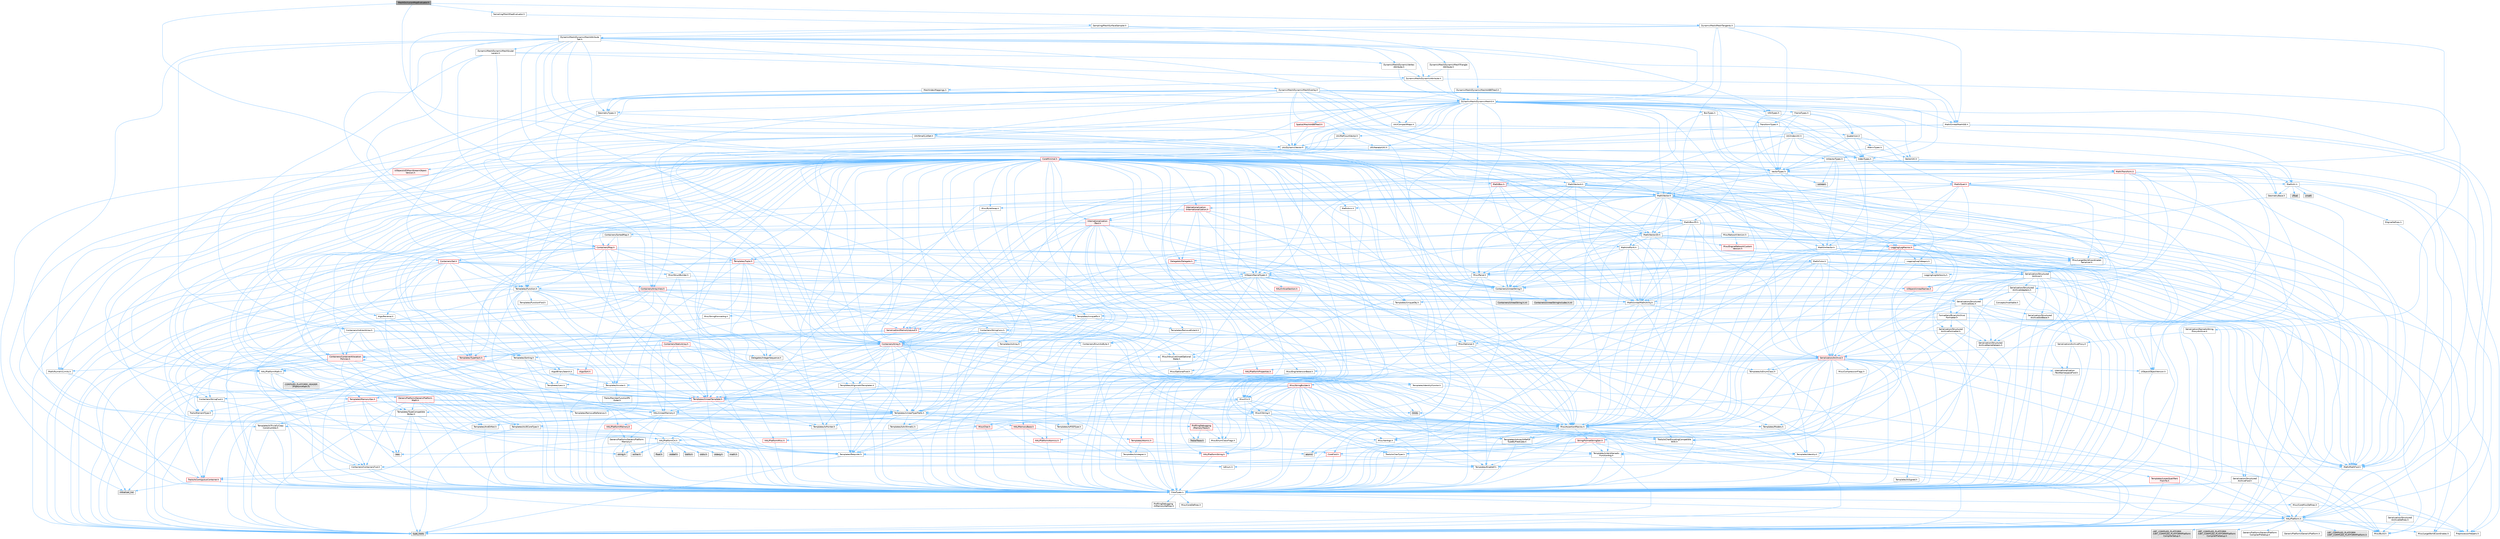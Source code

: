 digraph "MeshOcclusionMapEvaluator.h"
{
 // INTERACTIVE_SVG=YES
 // LATEX_PDF_SIZE
  bgcolor="transparent";
  edge [fontname=Helvetica,fontsize=10,labelfontname=Helvetica,labelfontsize=10];
  node [fontname=Helvetica,fontsize=10,shape=box,height=0.2,width=0.4];
  Node1 [id="Node000001",label="MeshOcclusionMapEvaluator.h",height=0.2,width=0.4,color="gray40", fillcolor="grey60", style="filled", fontcolor="black",tooltip=" "];
  Node1 -> Node2 [id="edge1_Node000001_Node000002",color="steelblue1",style="solid",tooltip=" "];
  Node2 [id="Node000002",label="Sampling/MeshMapEvaluator.h",height=0.2,width=0.4,color="grey40", fillcolor="white", style="filled",URL="$d1/d1f/MeshMapEvaluator_8h.html",tooltip=" "];
  Node2 -> Node3 [id="edge2_Node000002_Node000003",color="steelblue1",style="solid",tooltip=" "];
  Node3 [id="Node000003",label="Sampling/MeshSurfaceSampler.h",height=0.2,width=0.4,color="grey40", fillcolor="white", style="filled",URL="$de/d0c/MeshSurfaceSampler_8h.html",tooltip=" "];
  Node3 -> Node4 [id="edge3_Node000003_Node000004",color="steelblue1",style="solid",tooltip=" "];
  Node4 [id="Node000004",label="DynamicMesh/DynamicMesh3.h",height=0.2,width=0.4,color="grey40", fillcolor="white", style="filled",URL="$d5/d34/DynamicMesh3_8h.html",tooltip=" "];
  Node4 -> Node5 [id="edge4_Node000004_Node000005",color="steelblue1",style="solid",tooltip=" "];
  Node5 [id="Node000005",label="BoxTypes.h",height=0.2,width=0.4,color="grey40", fillcolor="white", style="filled",URL="$d2/da2/BoxTypes_8h.html",tooltip=" "];
  Node5 -> Node6 [id="edge5_Node000005_Node000006",color="steelblue1",style="solid",tooltip=" "];
  Node6 [id="Node000006",label="Math/Box.h",height=0.2,width=0.4,color="red", fillcolor="#FFF0F0", style="filled",URL="$de/d0f/Box_8h.html",tooltip=" "];
  Node6 -> Node7 [id="edge6_Node000006_Node000007",color="steelblue1",style="solid",tooltip=" "];
  Node7 [id="Node000007",label="CoreTypes.h",height=0.2,width=0.4,color="grey40", fillcolor="white", style="filled",URL="$dc/dec/CoreTypes_8h.html",tooltip=" "];
  Node7 -> Node8 [id="edge7_Node000007_Node000008",color="steelblue1",style="solid",tooltip=" "];
  Node8 [id="Node000008",label="HAL/Platform.h",height=0.2,width=0.4,color="grey40", fillcolor="white", style="filled",URL="$d9/dd0/Platform_8h.html",tooltip=" "];
  Node8 -> Node9 [id="edge8_Node000008_Node000009",color="steelblue1",style="solid",tooltip=" "];
  Node9 [id="Node000009",label="Misc/Build.h",height=0.2,width=0.4,color="grey40", fillcolor="white", style="filled",URL="$d3/dbb/Build_8h.html",tooltip=" "];
  Node8 -> Node10 [id="edge9_Node000008_Node000010",color="steelblue1",style="solid",tooltip=" "];
  Node10 [id="Node000010",label="Misc/LargeWorldCoordinates.h",height=0.2,width=0.4,color="grey40", fillcolor="white", style="filled",URL="$d2/dcb/LargeWorldCoordinates_8h.html",tooltip=" "];
  Node8 -> Node11 [id="edge10_Node000008_Node000011",color="steelblue1",style="solid",tooltip=" "];
  Node11 [id="Node000011",label="type_traits",height=0.2,width=0.4,color="grey60", fillcolor="#E0E0E0", style="filled",tooltip=" "];
  Node8 -> Node12 [id="edge11_Node000008_Node000012",color="steelblue1",style="solid",tooltip=" "];
  Node12 [id="Node000012",label="PreprocessorHelpers.h",height=0.2,width=0.4,color="grey40", fillcolor="white", style="filled",URL="$db/ddb/PreprocessorHelpers_8h.html",tooltip=" "];
  Node8 -> Node13 [id="edge12_Node000008_Node000013",color="steelblue1",style="solid",tooltip=" "];
  Node13 [id="Node000013",label="UBT_COMPILED_PLATFORM\l/UBT_COMPILED_PLATFORMPlatform\lCompilerPreSetup.h",height=0.2,width=0.4,color="grey60", fillcolor="#E0E0E0", style="filled",tooltip=" "];
  Node8 -> Node14 [id="edge13_Node000008_Node000014",color="steelblue1",style="solid",tooltip=" "];
  Node14 [id="Node000014",label="GenericPlatform/GenericPlatform\lCompilerPreSetup.h",height=0.2,width=0.4,color="grey40", fillcolor="white", style="filled",URL="$d9/dc8/GenericPlatformCompilerPreSetup_8h.html",tooltip=" "];
  Node8 -> Node15 [id="edge14_Node000008_Node000015",color="steelblue1",style="solid",tooltip=" "];
  Node15 [id="Node000015",label="GenericPlatform/GenericPlatform.h",height=0.2,width=0.4,color="grey40", fillcolor="white", style="filled",URL="$d6/d84/GenericPlatform_8h.html",tooltip=" "];
  Node8 -> Node16 [id="edge15_Node000008_Node000016",color="steelblue1",style="solid",tooltip=" "];
  Node16 [id="Node000016",label="UBT_COMPILED_PLATFORM\l/UBT_COMPILED_PLATFORMPlatform.h",height=0.2,width=0.4,color="grey60", fillcolor="#E0E0E0", style="filled",tooltip=" "];
  Node8 -> Node17 [id="edge16_Node000008_Node000017",color="steelblue1",style="solid",tooltip=" "];
  Node17 [id="Node000017",label="UBT_COMPILED_PLATFORM\l/UBT_COMPILED_PLATFORMPlatform\lCompilerSetup.h",height=0.2,width=0.4,color="grey60", fillcolor="#E0E0E0", style="filled",tooltip=" "];
  Node7 -> Node18 [id="edge17_Node000007_Node000018",color="steelblue1",style="solid",tooltip=" "];
  Node18 [id="Node000018",label="ProfilingDebugging\l/UMemoryDefines.h",height=0.2,width=0.4,color="grey40", fillcolor="white", style="filled",URL="$d2/da2/UMemoryDefines_8h.html",tooltip=" "];
  Node7 -> Node19 [id="edge18_Node000007_Node000019",color="steelblue1",style="solid",tooltip=" "];
  Node19 [id="Node000019",label="Misc/CoreMiscDefines.h",height=0.2,width=0.4,color="grey40", fillcolor="white", style="filled",URL="$da/d38/CoreMiscDefines_8h.html",tooltip=" "];
  Node19 -> Node8 [id="edge19_Node000019_Node000008",color="steelblue1",style="solid",tooltip=" "];
  Node19 -> Node12 [id="edge20_Node000019_Node000012",color="steelblue1",style="solid",tooltip=" "];
  Node7 -> Node20 [id="edge21_Node000007_Node000020",color="steelblue1",style="solid",tooltip=" "];
  Node20 [id="Node000020",label="Misc/CoreDefines.h",height=0.2,width=0.4,color="grey40", fillcolor="white", style="filled",URL="$d3/dd2/CoreDefines_8h.html",tooltip=" "];
  Node6 -> Node21 [id="edge22_Node000006_Node000021",color="steelblue1",style="solid",tooltip=" "];
  Node21 [id="Node000021",label="Misc/AssertionMacros.h",height=0.2,width=0.4,color="grey40", fillcolor="white", style="filled",URL="$d0/dfa/AssertionMacros_8h.html",tooltip=" "];
  Node21 -> Node7 [id="edge23_Node000021_Node000007",color="steelblue1",style="solid",tooltip=" "];
  Node21 -> Node8 [id="edge24_Node000021_Node000008",color="steelblue1",style="solid",tooltip=" "];
  Node21 -> Node22 [id="edge25_Node000021_Node000022",color="steelblue1",style="solid",tooltip=" "];
  Node22 [id="Node000022",label="HAL/PlatformMisc.h",height=0.2,width=0.4,color="red", fillcolor="#FFF0F0", style="filled",URL="$d0/df5/PlatformMisc_8h.html",tooltip=" "];
  Node22 -> Node7 [id="edge26_Node000022_Node000007",color="steelblue1",style="solid",tooltip=" "];
  Node21 -> Node12 [id="edge27_Node000021_Node000012",color="steelblue1",style="solid",tooltip=" "];
  Node21 -> Node58 [id="edge28_Node000021_Node000058",color="steelblue1",style="solid",tooltip=" "];
  Node58 [id="Node000058",label="Templates/EnableIf.h",height=0.2,width=0.4,color="grey40", fillcolor="white", style="filled",URL="$d7/d60/EnableIf_8h.html",tooltip=" "];
  Node58 -> Node7 [id="edge29_Node000058_Node000007",color="steelblue1",style="solid",tooltip=" "];
  Node21 -> Node59 [id="edge30_Node000021_Node000059",color="steelblue1",style="solid",tooltip=" "];
  Node59 [id="Node000059",label="Templates/IsArrayOrRefOf\lTypeByPredicate.h",height=0.2,width=0.4,color="grey40", fillcolor="white", style="filled",URL="$d6/da1/IsArrayOrRefOfTypeByPredicate_8h.html",tooltip=" "];
  Node59 -> Node7 [id="edge31_Node000059_Node000007",color="steelblue1",style="solid",tooltip=" "];
  Node21 -> Node60 [id="edge32_Node000021_Node000060",color="steelblue1",style="solid",tooltip=" "];
  Node60 [id="Node000060",label="Templates/IsValidVariadic\lFunctionArg.h",height=0.2,width=0.4,color="grey40", fillcolor="white", style="filled",URL="$d0/dc8/IsValidVariadicFunctionArg_8h.html",tooltip=" "];
  Node60 -> Node7 [id="edge33_Node000060_Node000007",color="steelblue1",style="solid",tooltip=" "];
  Node60 -> Node61 [id="edge34_Node000060_Node000061",color="steelblue1",style="solid",tooltip=" "];
  Node61 [id="Node000061",label="IsEnum.h",height=0.2,width=0.4,color="grey40", fillcolor="white", style="filled",URL="$d4/de5/IsEnum_8h.html",tooltip=" "];
  Node60 -> Node11 [id="edge35_Node000060_Node000011",color="steelblue1",style="solid",tooltip=" "];
  Node21 -> Node62 [id="edge36_Node000021_Node000062",color="steelblue1",style="solid",tooltip=" "];
  Node62 [id="Node000062",label="Traits/IsCharEncodingCompatible\lWith.h",height=0.2,width=0.4,color="grey40", fillcolor="white", style="filled",URL="$df/dd1/IsCharEncodingCompatibleWith_8h.html",tooltip=" "];
  Node62 -> Node11 [id="edge37_Node000062_Node000011",color="steelblue1",style="solid",tooltip=" "];
  Node62 -> Node63 [id="edge38_Node000062_Node000063",color="steelblue1",style="solid",tooltip=" "];
  Node63 [id="Node000063",label="Traits/IsCharType.h",height=0.2,width=0.4,color="grey40", fillcolor="white", style="filled",URL="$db/d51/IsCharType_8h.html",tooltip=" "];
  Node63 -> Node7 [id="edge39_Node000063_Node000007",color="steelblue1",style="solid",tooltip=" "];
  Node21 -> Node64 [id="edge40_Node000021_Node000064",color="steelblue1",style="solid",tooltip=" "];
  Node64 [id="Node000064",label="Misc/VarArgs.h",height=0.2,width=0.4,color="grey40", fillcolor="white", style="filled",URL="$d5/d6f/VarArgs_8h.html",tooltip=" "];
  Node64 -> Node7 [id="edge41_Node000064_Node000007",color="steelblue1",style="solid",tooltip=" "];
  Node21 -> Node65 [id="edge42_Node000021_Node000065",color="steelblue1",style="solid",tooltip=" "];
  Node65 [id="Node000065",label="String/FormatStringSan.h",height=0.2,width=0.4,color="red", fillcolor="#FFF0F0", style="filled",URL="$d3/d8b/FormatStringSan_8h.html",tooltip=" "];
  Node65 -> Node11 [id="edge43_Node000065_Node000011",color="steelblue1",style="solid",tooltip=" "];
  Node65 -> Node7 [id="edge44_Node000065_Node000007",color="steelblue1",style="solid",tooltip=" "];
  Node65 -> Node66 [id="edge45_Node000065_Node000066",color="steelblue1",style="solid",tooltip=" "];
  Node66 [id="Node000066",label="Templates/Requires.h",height=0.2,width=0.4,color="grey40", fillcolor="white", style="filled",URL="$dc/d96/Requires_8h.html",tooltip=" "];
  Node66 -> Node58 [id="edge46_Node000066_Node000058",color="steelblue1",style="solid",tooltip=" "];
  Node66 -> Node11 [id="edge47_Node000066_Node000011",color="steelblue1",style="solid",tooltip=" "];
  Node65 -> Node67 [id="edge48_Node000065_Node000067",color="steelblue1",style="solid",tooltip=" "];
  Node67 [id="Node000067",label="Templates/Identity.h",height=0.2,width=0.4,color="grey40", fillcolor="white", style="filled",URL="$d0/dd5/Identity_8h.html",tooltip=" "];
  Node65 -> Node60 [id="edge49_Node000065_Node000060",color="steelblue1",style="solid",tooltip=" "];
  Node65 -> Node63 [id="edge50_Node000065_Node000063",color="steelblue1",style="solid",tooltip=" "];
  Node65 -> Node30 [id="edge51_Node000065_Node000030",color="steelblue1",style="solid",tooltip=" "];
  Node30 [id="Node000030",label="Containers/ContainersFwd.h",height=0.2,width=0.4,color="grey40", fillcolor="white", style="filled",URL="$d4/d0a/ContainersFwd_8h.html",tooltip=" "];
  Node30 -> Node8 [id="edge52_Node000030_Node000008",color="steelblue1",style="solid",tooltip=" "];
  Node30 -> Node7 [id="edge53_Node000030_Node000007",color="steelblue1",style="solid",tooltip=" "];
  Node30 -> Node27 [id="edge54_Node000030_Node000027",color="steelblue1",style="solid",tooltip=" "];
  Node27 [id="Node000027",label="Traits/IsContiguousContainer.h",height=0.2,width=0.4,color="red", fillcolor="#FFF0F0", style="filled",URL="$d5/d3c/IsContiguousContainer_8h.html",tooltip=" "];
  Node27 -> Node7 [id="edge55_Node000027_Node000007",color="steelblue1",style="solid",tooltip=" "];
  Node27 -> Node26 [id="edge56_Node000027_Node000026",color="steelblue1",style="solid",tooltip=" "];
  Node26 [id="Node000026",label="initializer_list",height=0.2,width=0.4,color="grey60", fillcolor="#E0E0E0", style="filled",tooltip=" "];
  Node21 -> Node71 [id="edge57_Node000021_Node000071",color="steelblue1",style="solid",tooltip=" "];
  Node71 [id="Node000071",label="atomic",height=0.2,width=0.4,color="grey60", fillcolor="#E0E0E0", style="filled",tooltip=" "];
  Node6 -> Node31 [id="edge58_Node000006_Node000031",color="steelblue1",style="solid",tooltip=" "];
  Node31 [id="Node000031",label="Math/MathFwd.h",height=0.2,width=0.4,color="grey40", fillcolor="white", style="filled",URL="$d2/d10/MathFwd_8h.html",tooltip=" "];
  Node31 -> Node8 [id="edge59_Node000031_Node000008",color="steelblue1",style="solid",tooltip=" "];
  Node6 -> Node72 [id="edge60_Node000006_Node000072",color="steelblue1",style="solid",tooltip=" "];
  Node72 [id="Node000072",label="Math/UnrealMathUtility.h",height=0.2,width=0.4,color="grey40", fillcolor="white", style="filled",URL="$db/db8/UnrealMathUtility_8h.html",tooltip=" "];
  Node72 -> Node7 [id="edge61_Node000072_Node000007",color="steelblue1",style="solid",tooltip=" "];
  Node72 -> Node21 [id="edge62_Node000072_Node000021",color="steelblue1",style="solid",tooltip=" "];
  Node72 -> Node73 [id="edge63_Node000072_Node000073",color="steelblue1",style="solid",tooltip=" "];
  Node73 [id="Node000073",label="HAL/PlatformMath.h",height=0.2,width=0.4,color="grey40", fillcolor="white", style="filled",URL="$dc/d53/PlatformMath_8h.html",tooltip=" "];
  Node73 -> Node7 [id="edge64_Node000073_Node000007",color="steelblue1",style="solid",tooltip=" "];
  Node73 -> Node74 [id="edge65_Node000073_Node000074",color="steelblue1",style="solid",tooltip=" "];
  Node74 [id="Node000074",label="GenericPlatform/GenericPlatform\lMath.h",height=0.2,width=0.4,color="red", fillcolor="#FFF0F0", style="filled",URL="$d5/d79/GenericPlatformMath_8h.html",tooltip=" "];
  Node74 -> Node7 [id="edge66_Node000074_Node000007",color="steelblue1",style="solid",tooltip=" "];
  Node74 -> Node30 [id="edge67_Node000074_Node000030",color="steelblue1",style="solid",tooltip=" "];
  Node74 -> Node34 [id="edge68_Node000074_Node000034",color="steelblue1",style="solid",tooltip=" "];
  Node34 [id="Node000034",label="HAL/PlatformCrt.h",height=0.2,width=0.4,color="grey40", fillcolor="white", style="filled",URL="$d8/d75/PlatformCrt_8h.html",tooltip=" "];
  Node34 -> Node35 [id="edge69_Node000034_Node000035",color="steelblue1",style="solid",tooltip=" "];
  Node35 [id="Node000035",label="new",height=0.2,width=0.4,color="grey60", fillcolor="#E0E0E0", style="filled",tooltip=" "];
  Node34 -> Node36 [id="edge70_Node000034_Node000036",color="steelblue1",style="solid",tooltip=" "];
  Node36 [id="Node000036",label="wchar.h",height=0.2,width=0.4,color="grey60", fillcolor="#E0E0E0", style="filled",tooltip=" "];
  Node34 -> Node37 [id="edge71_Node000034_Node000037",color="steelblue1",style="solid",tooltip=" "];
  Node37 [id="Node000037",label="stddef.h",height=0.2,width=0.4,color="grey60", fillcolor="#E0E0E0", style="filled",tooltip=" "];
  Node34 -> Node38 [id="edge72_Node000034_Node000038",color="steelblue1",style="solid",tooltip=" "];
  Node38 [id="Node000038",label="stdlib.h",height=0.2,width=0.4,color="grey60", fillcolor="#E0E0E0", style="filled",tooltip=" "];
  Node34 -> Node39 [id="edge73_Node000034_Node000039",color="steelblue1",style="solid",tooltip=" "];
  Node39 [id="Node000039",label="stdio.h",height=0.2,width=0.4,color="grey60", fillcolor="#E0E0E0", style="filled",tooltip=" "];
  Node34 -> Node40 [id="edge74_Node000034_Node000040",color="steelblue1",style="solid",tooltip=" "];
  Node40 [id="Node000040",label="stdarg.h",height=0.2,width=0.4,color="grey60", fillcolor="#E0E0E0", style="filled",tooltip=" "];
  Node34 -> Node41 [id="edge75_Node000034_Node000041",color="steelblue1",style="solid",tooltip=" "];
  Node41 [id="Node000041",label="math.h",height=0.2,width=0.4,color="grey60", fillcolor="#E0E0E0", style="filled",tooltip=" "];
  Node34 -> Node42 [id="edge76_Node000034_Node000042",color="steelblue1",style="solid",tooltip=" "];
  Node42 [id="Node000042",label="float.h",height=0.2,width=0.4,color="grey60", fillcolor="#E0E0E0", style="filled",tooltip=" "];
  Node34 -> Node43 [id="edge77_Node000034_Node000043",color="steelblue1",style="solid",tooltip=" "];
  Node43 [id="Node000043",label="string.h",height=0.2,width=0.4,color="grey60", fillcolor="#E0E0E0", style="filled",tooltip=" "];
  Node74 -> Node75 [id="edge78_Node000074_Node000075",color="steelblue1",style="solid",tooltip=" "];
  Node75 [id="Node000075",label="Templates/AndOrNot.h",height=0.2,width=0.4,color="grey40", fillcolor="white", style="filled",URL="$db/d0a/AndOrNot_8h.html",tooltip=" "];
  Node75 -> Node7 [id="edge79_Node000075_Node000007",color="steelblue1",style="solid",tooltip=" "];
  Node74 -> Node79 [id="edge80_Node000074_Node000079",color="steelblue1",style="solid",tooltip=" "];
  Node79 [id="Node000079",label="Templates/UnrealTypeTraits.h",height=0.2,width=0.4,color="grey40", fillcolor="white", style="filled",URL="$d2/d2d/UnrealTypeTraits_8h.html",tooltip=" "];
  Node79 -> Node7 [id="edge81_Node000079_Node000007",color="steelblue1",style="solid",tooltip=" "];
  Node79 -> Node80 [id="edge82_Node000079_Node000080",color="steelblue1",style="solid",tooltip=" "];
  Node80 [id="Node000080",label="Templates/IsPointer.h",height=0.2,width=0.4,color="grey40", fillcolor="white", style="filled",URL="$d7/d05/IsPointer_8h.html",tooltip=" "];
  Node80 -> Node7 [id="edge83_Node000080_Node000007",color="steelblue1",style="solid",tooltip=" "];
  Node79 -> Node21 [id="edge84_Node000079_Node000021",color="steelblue1",style="solid",tooltip=" "];
  Node79 -> Node75 [id="edge85_Node000079_Node000075",color="steelblue1",style="solid",tooltip=" "];
  Node79 -> Node58 [id="edge86_Node000079_Node000058",color="steelblue1",style="solid",tooltip=" "];
  Node79 -> Node81 [id="edge87_Node000079_Node000081",color="steelblue1",style="solid",tooltip=" "];
  Node81 [id="Node000081",label="Templates/IsArithmetic.h",height=0.2,width=0.4,color="grey40", fillcolor="white", style="filled",URL="$d2/d5d/IsArithmetic_8h.html",tooltip=" "];
  Node81 -> Node7 [id="edge88_Node000081_Node000007",color="steelblue1",style="solid",tooltip=" "];
  Node79 -> Node61 [id="edge89_Node000079_Node000061",color="steelblue1",style="solid",tooltip=" "];
  Node79 -> Node82 [id="edge90_Node000079_Node000082",color="steelblue1",style="solid",tooltip=" "];
  Node82 [id="Node000082",label="Templates/Models.h",height=0.2,width=0.4,color="grey40", fillcolor="white", style="filled",URL="$d3/d0c/Models_8h.html",tooltip=" "];
  Node82 -> Node67 [id="edge91_Node000082_Node000067",color="steelblue1",style="solid",tooltip=" "];
  Node79 -> Node83 [id="edge92_Node000079_Node000083",color="steelblue1",style="solid",tooltip=" "];
  Node83 [id="Node000083",label="Templates/IsPODType.h",height=0.2,width=0.4,color="grey40", fillcolor="white", style="filled",URL="$d7/db1/IsPODType_8h.html",tooltip=" "];
  Node83 -> Node7 [id="edge93_Node000083_Node000007",color="steelblue1",style="solid",tooltip=" "];
  Node79 -> Node84 [id="edge94_Node000079_Node000084",color="steelblue1",style="solid",tooltip=" "];
  Node84 [id="Node000084",label="Templates/IsUECoreType.h",height=0.2,width=0.4,color="grey40", fillcolor="white", style="filled",URL="$d1/db8/IsUECoreType_8h.html",tooltip=" "];
  Node84 -> Node7 [id="edge95_Node000084_Node000007",color="steelblue1",style="solid",tooltip=" "];
  Node84 -> Node11 [id="edge96_Node000084_Node000011",color="steelblue1",style="solid",tooltip=" "];
  Node79 -> Node85 [id="edge97_Node000079_Node000085",color="steelblue1",style="solid",tooltip=" "];
  Node85 [id="Node000085",label="Templates/IsTriviallyCopy\lConstructible.h",height=0.2,width=0.4,color="grey40", fillcolor="white", style="filled",URL="$d3/d78/IsTriviallyCopyConstructible_8h.html",tooltip=" "];
  Node85 -> Node7 [id="edge98_Node000085_Node000007",color="steelblue1",style="solid",tooltip=" "];
  Node85 -> Node11 [id="edge99_Node000085_Node000011",color="steelblue1",style="solid",tooltip=" "];
  Node74 -> Node66 [id="edge100_Node000074_Node000066",color="steelblue1",style="solid",tooltip=" "];
  Node74 -> Node89 [id="edge101_Node000074_Node000089",color="steelblue1",style="solid",tooltip=" "];
  Node89 [id="Node000089",label="Templates/TypeCompatible\lBytes.h",height=0.2,width=0.4,color="grey40", fillcolor="white", style="filled",URL="$df/d0a/TypeCompatibleBytes_8h.html",tooltip=" "];
  Node89 -> Node7 [id="edge102_Node000089_Node000007",color="steelblue1",style="solid",tooltip=" "];
  Node89 -> Node43 [id="edge103_Node000089_Node000043",color="steelblue1",style="solid",tooltip=" "];
  Node89 -> Node35 [id="edge104_Node000089_Node000035",color="steelblue1",style="solid",tooltip=" "];
  Node89 -> Node11 [id="edge105_Node000089_Node000011",color="steelblue1",style="solid",tooltip=" "];
  Node74 -> Node90 [id="edge106_Node000074_Node000090",color="steelblue1",style="solid",tooltip=" "];
  Node90 [id="Node000090",label="limits",height=0.2,width=0.4,color="grey60", fillcolor="#E0E0E0", style="filled",tooltip=" "];
  Node74 -> Node11 [id="edge107_Node000074_Node000011",color="steelblue1",style="solid",tooltip=" "];
  Node73 -> Node91 [id="edge108_Node000073_Node000091",color="steelblue1",style="solid",tooltip=" "];
  Node91 [id="Node000091",label="COMPILED_PLATFORM_HEADER\l(PlatformMath.h)",height=0.2,width=0.4,color="grey60", fillcolor="#E0E0E0", style="filled",tooltip=" "];
  Node72 -> Node31 [id="edge109_Node000072_Node000031",color="steelblue1",style="solid",tooltip=" "];
  Node72 -> Node67 [id="edge110_Node000072_Node000067",color="steelblue1",style="solid",tooltip=" "];
  Node72 -> Node66 [id="edge111_Node000072_Node000066",color="steelblue1",style="solid",tooltip=" "];
  Node6 -> Node92 [id="edge112_Node000006_Node000092",color="steelblue1",style="solid",tooltip=" "];
  Node92 [id="Node000092",label="Containers/UnrealString.h",height=0.2,width=0.4,color="grey40", fillcolor="white", style="filled",URL="$d5/dba/UnrealString_8h.html",tooltip=" "];
  Node92 -> Node93 [id="edge113_Node000092_Node000093",color="steelblue1",style="solid",tooltip=" "];
  Node93 [id="Node000093",label="Containers/UnrealStringIncludes.h.inl",height=0.2,width=0.4,color="grey60", fillcolor="#E0E0E0", style="filled",tooltip=" "];
  Node92 -> Node94 [id="edge114_Node000092_Node000094",color="steelblue1",style="solid",tooltip=" "];
  Node94 [id="Node000094",label="Containers/UnrealString.h.inl",height=0.2,width=0.4,color="grey60", fillcolor="#E0E0E0", style="filled",tooltip=" "];
  Node92 -> Node95 [id="edge115_Node000092_Node000095",color="steelblue1",style="solid",tooltip=" "];
  Node95 [id="Node000095",label="Misc/StringFormatArg.h",height=0.2,width=0.4,color="grey40", fillcolor="white", style="filled",URL="$d2/d16/StringFormatArg_8h.html",tooltip=" "];
  Node95 -> Node30 [id="edge116_Node000095_Node000030",color="steelblue1",style="solid",tooltip=" "];
  Node6 -> Node96 [id="edge117_Node000006_Node000096",color="steelblue1",style="solid",tooltip=" "];
  Node96 [id="Node000096",label="Math/Vector.h",height=0.2,width=0.4,color="grey40", fillcolor="white", style="filled",URL="$d6/dbe/Vector_8h.html",tooltip=" "];
  Node96 -> Node7 [id="edge118_Node000096_Node000007",color="steelblue1",style="solid",tooltip=" "];
  Node96 -> Node21 [id="edge119_Node000096_Node000021",color="steelblue1",style="solid",tooltip=" "];
  Node96 -> Node31 [id="edge120_Node000096_Node000031",color="steelblue1",style="solid",tooltip=" "];
  Node96 -> Node44 [id="edge121_Node000096_Node000044",color="steelblue1",style="solid",tooltip=" "];
  Node44 [id="Node000044",label="Math/NumericLimits.h",height=0.2,width=0.4,color="grey40", fillcolor="white", style="filled",URL="$df/d1b/NumericLimits_8h.html",tooltip=" "];
  Node44 -> Node7 [id="edge122_Node000044_Node000007",color="steelblue1",style="solid",tooltip=" "];
  Node96 -> Node97 [id="edge123_Node000096_Node000097",color="steelblue1",style="solid",tooltip=" "];
  Node97 [id="Node000097",label="Misc/Crc.h",height=0.2,width=0.4,color="grey40", fillcolor="white", style="filled",URL="$d4/dd2/Crc_8h.html",tooltip=" "];
  Node97 -> Node7 [id="edge124_Node000097_Node000007",color="steelblue1",style="solid",tooltip=" "];
  Node97 -> Node98 [id="edge125_Node000097_Node000098",color="steelblue1",style="solid",tooltip=" "];
  Node98 [id="Node000098",label="HAL/PlatformString.h",height=0.2,width=0.4,color="red", fillcolor="#FFF0F0", style="filled",URL="$db/db5/PlatformString_8h.html",tooltip=" "];
  Node98 -> Node7 [id="edge126_Node000098_Node000007",color="steelblue1",style="solid",tooltip=" "];
  Node97 -> Node21 [id="edge127_Node000097_Node000021",color="steelblue1",style="solid",tooltip=" "];
  Node97 -> Node100 [id="edge128_Node000097_Node000100",color="steelblue1",style="solid",tooltip=" "];
  Node100 [id="Node000100",label="Misc/CString.h",height=0.2,width=0.4,color="grey40", fillcolor="white", style="filled",URL="$d2/d49/CString_8h.html",tooltip=" "];
  Node100 -> Node7 [id="edge129_Node000100_Node000007",color="steelblue1",style="solid",tooltip=" "];
  Node100 -> Node34 [id="edge130_Node000100_Node000034",color="steelblue1",style="solid",tooltip=" "];
  Node100 -> Node98 [id="edge131_Node000100_Node000098",color="steelblue1",style="solid",tooltip=" "];
  Node100 -> Node21 [id="edge132_Node000100_Node000021",color="steelblue1",style="solid",tooltip=" "];
  Node100 -> Node101 [id="edge133_Node000100_Node000101",color="steelblue1",style="solid",tooltip=" "];
  Node101 [id="Node000101",label="Misc/Char.h",height=0.2,width=0.4,color="red", fillcolor="#FFF0F0", style="filled",URL="$d0/d58/Char_8h.html",tooltip=" "];
  Node101 -> Node7 [id="edge134_Node000101_Node000007",color="steelblue1",style="solid",tooltip=" "];
  Node101 -> Node11 [id="edge135_Node000101_Node000011",color="steelblue1",style="solid",tooltip=" "];
  Node100 -> Node64 [id="edge136_Node000100_Node000064",color="steelblue1",style="solid",tooltip=" "];
  Node100 -> Node59 [id="edge137_Node000100_Node000059",color="steelblue1",style="solid",tooltip=" "];
  Node100 -> Node60 [id="edge138_Node000100_Node000060",color="steelblue1",style="solid",tooltip=" "];
  Node100 -> Node62 [id="edge139_Node000100_Node000062",color="steelblue1",style="solid",tooltip=" "];
  Node97 -> Node101 [id="edge140_Node000097_Node000101",color="steelblue1",style="solid",tooltip=" "];
  Node97 -> Node79 [id="edge141_Node000097_Node000079",color="steelblue1",style="solid",tooltip=" "];
  Node97 -> Node63 [id="edge142_Node000097_Node000063",color="steelblue1",style="solid",tooltip=" "];
  Node96 -> Node72 [id="edge143_Node000096_Node000072",color="steelblue1",style="solid",tooltip=" "];
  Node96 -> Node92 [id="edge144_Node000096_Node000092",color="steelblue1",style="solid",tooltip=" "];
  Node96 -> Node105 [id="edge145_Node000096_Node000105",color="steelblue1",style="solid",tooltip=" "];
  Node105 [id="Node000105",label="Misc/Parse.h",height=0.2,width=0.4,color="grey40", fillcolor="white", style="filled",URL="$dc/d71/Parse_8h.html",tooltip=" "];
  Node105 -> Node24 [id="edge146_Node000105_Node000024",color="steelblue1",style="solid",tooltip=" "];
  Node24 [id="Node000024",label="Containers/StringFwd.h",height=0.2,width=0.4,color="grey40", fillcolor="white", style="filled",URL="$df/d37/StringFwd_8h.html",tooltip=" "];
  Node24 -> Node7 [id="edge147_Node000024_Node000007",color="steelblue1",style="solid",tooltip=" "];
  Node24 -> Node25 [id="edge148_Node000024_Node000025",color="steelblue1",style="solid",tooltip=" "];
  Node25 [id="Node000025",label="Traits/ElementType.h",height=0.2,width=0.4,color="grey40", fillcolor="white", style="filled",URL="$d5/d4f/ElementType_8h.html",tooltip=" "];
  Node25 -> Node8 [id="edge149_Node000025_Node000008",color="steelblue1",style="solid",tooltip=" "];
  Node25 -> Node26 [id="edge150_Node000025_Node000026",color="steelblue1",style="solid",tooltip=" "];
  Node25 -> Node11 [id="edge151_Node000025_Node000011",color="steelblue1",style="solid",tooltip=" "];
  Node24 -> Node27 [id="edge152_Node000024_Node000027",color="steelblue1",style="solid",tooltip=" "];
  Node105 -> Node92 [id="edge153_Node000105_Node000092",color="steelblue1",style="solid",tooltip=" "];
  Node105 -> Node7 [id="edge154_Node000105_Node000007",color="steelblue1",style="solid",tooltip=" "];
  Node105 -> Node34 [id="edge155_Node000105_Node000034",color="steelblue1",style="solid",tooltip=" "];
  Node105 -> Node9 [id="edge156_Node000105_Node000009",color="steelblue1",style="solid",tooltip=" "];
  Node105 -> Node46 [id="edge157_Node000105_Node000046",color="steelblue1",style="solid",tooltip=" "];
  Node46 [id="Node000046",label="Misc/EnumClassFlags.h",height=0.2,width=0.4,color="grey40", fillcolor="white", style="filled",URL="$d8/de7/EnumClassFlags_8h.html",tooltip=" "];
  Node105 -> Node106 [id="edge158_Node000105_Node000106",color="steelblue1",style="solid",tooltip=" "];
  Node106 [id="Node000106",label="Templates/Function.h",height=0.2,width=0.4,color="grey40", fillcolor="white", style="filled",URL="$df/df5/Function_8h.html",tooltip=" "];
  Node106 -> Node7 [id="edge159_Node000106_Node000007",color="steelblue1",style="solid",tooltip=" "];
  Node106 -> Node21 [id="edge160_Node000106_Node000021",color="steelblue1",style="solid",tooltip=" "];
  Node106 -> Node107 [id="edge161_Node000106_Node000107",color="steelblue1",style="solid",tooltip=" "];
  Node107 [id="Node000107",label="Misc/IntrusiveUnsetOptional\lState.h",height=0.2,width=0.4,color="grey40", fillcolor="white", style="filled",URL="$d2/d0a/IntrusiveUnsetOptionalState_8h.html",tooltip=" "];
  Node107 -> Node108 [id="edge162_Node000107_Node000108",color="steelblue1",style="solid",tooltip=" "];
  Node108 [id="Node000108",label="Misc/OptionalFwd.h",height=0.2,width=0.4,color="grey40", fillcolor="white", style="filled",URL="$dc/d50/OptionalFwd_8h.html",tooltip=" "];
  Node106 -> Node109 [id="edge163_Node000106_Node000109",color="steelblue1",style="solid",tooltip=" "];
  Node109 [id="Node000109",label="HAL/UnrealMemory.h",height=0.2,width=0.4,color="grey40", fillcolor="white", style="filled",URL="$d9/d96/UnrealMemory_8h.html",tooltip=" "];
  Node109 -> Node7 [id="edge164_Node000109_Node000007",color="steelblue1",style="solid",tooltip=" "];
  Node109 -> Node110 [id="edge165_Node000109_Node000110",color="steelblue1",style="solid",tooltip=" "];
  Node110 [id="Node000110",label="GenericPlatform/GenericPlatform\lMemory.h",height=0.2,width=0.4,color="grey40", fillcolor="white", style="filled",URL="$dd/d22/GenericPlatformMemory_8h.html",tooltip=" "];
  Node110 -> Node29 [id="edge166_Node000110_Node000029",color="steelblue1",style="solid",tooltip=" "];
  Node29 [id="Node000029",label="CoreFwd.h",height=0.2,width=0.4,color="red", fillcolor="#FFF0F0", style="filled",URL="$d1/d1e/CoreFwd_8h.html",tooltip=" "];
  Node29 -> Node7 [id="edge167_Node000029_Node000007",color="steelblue1",style="solid",tooltip=" "];
  Node29 -> Node30 [id="edge168_Node000029_Node000030",color="steelblue1",style="solid",tooltip=" "];
  Node29 -> Node31 [id="edge169_Node000029_Node000031",color="steelblue1",style="solid",tooltip=" "];
  Node110 -> Node7 [id="edge170_Node000110_Node000007",color="steelblue1",style="solid",tooltip=" "];
  Node110 -> Node98 [id="edge171_Node000110_Node000098",color="steelblue1",style="solid",tooltip=" "];
  Node110 -> Node43 [id="edge172_Node000110_Node000043",color="steelblue1",style="solid",tooltip=" "];
  Node110 -> Node36 [id="edge173_Node000110_Node000036",color="steelblue1",style="solid",tooltip=" "];
  Node109 -> Node111 [id="edge174_Node000109_Node000111",color="steelblue1",style="solid",tooltip=" "];
  Node111 [id="Node000111",label="HAL/MemoryBase.h",height=0.2,width=0.4,color="red", fillcolor="#FFF0F0", style="filled",URL="$d6/d9f/MemoryBase_8h.html",tooltip=" "];
  Node111 -> Node7 [id="edge175_Node000111_Node000007",color="steelblue1",style="solid",tooltip=" "];
  Node111 -> Node51 [id="edge176_Node000111_Node000051",color="steelblue1",style="solid",tooltip=" "];
  Node51 [id="Node000051",label="HAL/PlatformAtomics.h",height=0.2,width=0.4,color="red", fillcolor="#FFF0F0", style="filled",URL="$d3/d36/PlatformAtomics_8h.html",tooltip=" "];
  Node51 -> Node7 [id="edge177_Node000051_Node000007",color="steelblue1",style="solid",tooltip=" "];
  Node111 -> Node34 [id="edge178_Node000111_Node000034",color="steelblue1",style="solid",tooltip=" "];
  Node111 -> Node115 [id="edge179_Node000111_Node000115",color="steelblue1",style="solid",tooltip=" "];
  Node115 [id="Node000115",label="Templates/Atomic.h",height=0.2,width=0.4,color="red", fillcolor="#FFF0F0", style="filled",URL="$d3/d91/Atomic_8h.html",tooltip=" "];
  Node115 -> Node88 [id="edge180_Node000115_Node000088",color="steelblue1",style="solid",tooltip=" "];
  Node88 [id="Node000088",label="Templates/IsIntegral.h",height=0.2,width=0.4,color="grey40", fillcolor="white", style="filled",URL="$da/d64/IsIntegral_8h.html",tooltip=" "];
  Node88 -> Node7 [id="edge181_Node000088_Node000007",color="steelblue1",style="solid",tooltip=" "];
  Node115 -> Node71 [id="edge182_Node000115_Node000071",color="steelblue1",style="solid",tooltip=" "];
  Node109 -> Node120 [id="edge183_Node000109_Node000120",color="steelblue1",style="solid",tooltip=" "];
  Node120 [id="Node000120",label="HAL/PlatformMemory.h",height=0.2,width=0.4,color="red", fillcolor="#FFF0F0", style="filled",URL="$de/d68/PlatformMemory_8h.html",tooltip=" "];
  Node120 -> Node7 [id="edge184_Node000120_Node000007",color="steelblue1",style="solid",tooltip=" "];
  Node120 -> Node110 [id="edge185_Node000120_Node000110",color="steelblue1",style="solid",tooltip=" "];
  Node109 -> Node122 [id="edge186_Node000109_Node000122",color="steelblue1",style="solid",tooltip=" "];
  Node122 [id="Node000122",label="ProfilingDebugging\l/MemoryTrace.h",height=0.2,width=0.4,color="red", fillcolor="#FFF0F0", style="filled",URL="$da/dd7/MemoryTrace_8h.html",tooltip=" "];
  Node122 -> Node8 [id="edge187_Node000122_Node000008",color="steelblue1",style="solid",tooltip=" "];
  Node122 -> Node46 [id="edge188_Node000122_Node000046",color="steelblue1",style="solid",tooltip=" "];
  Node122 -> Node57 [id="edge189_Node000122_Node000057",color="steelblue1",style="solid",tooltip=" "];
  Node57 [id="Node000057",label="Trace/Trace.h",height=0.2,width=0.4,color="grey60", fillcolor="#E0E0E0", style="filled",tooltip=" "];
  Node109 -> Node80 [id="edge190_Node000109_Node000080",color="steelblue1",style="solid",tooltip=" "];
  Node106 -> Node123 [id="edge191_Node000106_Node000123",color="steelblue1",style="solid",tooltip=" "];
  Node123 [id="Node000123",label="Templates/FunctionFwd.h",height=0.2,width=0.4,color="grey40", fillcolor="white", style="filled",URL="$d6/d54/FunctionFwd_8h.html",tooltip=" "];
  Node106 -> Node79 [id="edge192_Node000106_Node000079",color="steelblue1",style="solid",tooltip=" "];
  Node106 -> Node124 [id="edge193_Node000106_Node000124",color="steelblue1",style="solid",tooltip=" "];
  Node124 [id="Node000124",label="Templates/Invoke.h",height=0.2,width=0.4,color="grey40", fillcolor="white", style="filled",URL="$d7/deb/Invoke_8h.html",tooltip=" "];
  Node124 -> Node7 [id="edge194_Node000124_Node000007",color="steelblue1",style="solid",tooltip=" "];
  Node124 -> Node125 [id="edge195_Node000124_Node000125",color="steelblue1",style="solid",tooltip=" "];
  Node125 [id="Node000125",label="Traits/MemberFunctionPtr\lOuter.h",height=0.2,width=0.4,color="grey40", fillcolor="white", style="filled",URL="$db/da7/MemberFunctionPtrOuter_8h.html",tooltip=" "];
  Node124 -> Node126 [id="edge196_Node000124_Node000126",color="steelblue1",style="solid",tooltip=" "];
  Node126 [id="Node000126",label="Templates/UnrealTemplate.h",height=0.2,width=0.4,color="red", fillcolor="#FFF0F0", style="filled",URL="$d4/d24/UnrealTemplate_8h.html",tooltip=" "];
  Node126 -> Node7 [id="edge197_Node000126_Node000007",color="steelblue1",style="solid",tooltip=" "];
  Node126 -> Node80 [id="edge198_Node000126_Node000080",color="steelblue1",style="solid",tooltip=" "];
  Node126 -> Node109 [id="edge199_Node000126_Node000109",color="steelblue1",style="solid",tooltip=" "];
  Node126 -> Node79 [id="edge200_Node000126_Node000079",color="steelblue1",style="solid",tooltip=" "];
  Node126 -> Node77 [id="edge201_Node000126_Node000077",color="steelblue1",style="solid",tooltip=" "];
  Node77 [id="Node000077",label="Templates/RemoveReference.h",height=0.2,width=0.4,color="grey40", fillcolor="white", style="filled",URL="$da/dbe/RemoveReference_8h.html",tooltip=" "];
  Node77 -> Node7 [id="edge202_Node000077_Node000007",color="steelblue1",style="solid",tooltip=" "];
  Node126 -> Node66 [id="edge203_Node000126_Node000066",color="steelblue1",style="solid",tooltip=" "];
  Node126 -> Node89 [id="edge204_Node000126_Node000089",color="steelblue1",style="solid",tooltip=" "];
  Node126 -> Node67 [id="edge205_Node000126_Node000067",color="steelblue1",style="solid",tooltip=" "];
  Node126 -> Node27 [id="edge206_Node000126_Node000027",color="steelblue1",style="solid",tooltip=" "];
  Node126 -> Node11 [id="edge207_Node000126_Node000011",color="steelblue1",style="solid",tooltip=" "];
  Node124 -> Node11 [id="edge208_Node000124_Node000011",color="steelblue1",style="solid",tooltip=" "];
  Node106 -> Node126 [id="edge209_Node000106_Node000126",color="steelblue1",style="solid",tooltip=" "];
  Node106 -> Node66 [id="edge210_Node000106_Node000066",color="steelblue1",style="solid",tooltip=" "];
  Node106 -> Node72 [id="edge211_Node000106_Node000072",color="steelblue1",style="solid",tooltip=" "];
  Node106 -> Node35 [id="edge212_Node000106_Node000035",color="steelblue1",style="solid",tooltip=" "];
  Node106 -> Node11 [id="edge213_Node000106_Node000011",color="steelblue1",style="solid",tooltip=" "];
  Node96 -> Node130 [id="edge214_Node000096_Node000130",color="steelblue1",style="solid",tooltip=" "];
  Node130 [id="Node000130",label="Misc/LargeWorldCoordinates\lSerializer.h",height=0.2,width=0.4,color="grey40", fillcolor="white", style="filled",URL="$d7/df9/LargeWorldCoordinatesSerializer_8h.html",tooltip=" "];
  Node130 -> Node131 [id="edge215_Node000130_Node000131",color="steelblue1",style="solid",tooltip=" "];
  Node131 [id="Node000131",label="UObject/NameTypes.h",height=0.2,width=0.4,color="grey40", fillcolor="white", style="filled",URL="$d6/d35/NameTypes_8h.html",tooltip=" "];
  Node131 -> Node7 [id="edge216_Node000131_Node000007",color="steelblue1",style="solid",tooltip=" "];
  Node131 -> Node21 [id="edge217_Node000131_Node000021",color="steelblue1",style="solid",tooltip=" "];
  Node131 -> Node109 [id="edge218_Node000131_Node000109",color="steelblue1",style="solid",tooltip=" "];
  Node131 -> Node79 [id="edge219_Node000131_Node000079",color="steelblue1",style="solid",tooltip=" "];
  Node131 -> Node126 [id="edge220_Node000131_Node000126",color="steelblue1",style="solid",tooltip=" "];
  Node131 -> Node92 [id="edge221_Node000131_Node000092",color="steelblue1",style="solid",tooltip=" "];
  Node131 -> Node132 [id="edge222_Node000131_Node000132",color="steelblue1",style="solid",tooltip=" "];
  Node132 [id="Node000132",label="HAL/CriticalSection.h",height=0.2,width=0.4,color="red", fillcolor="#FFF0F0", style="filled",URL="$d6/d90/CriticalSection_8h.html",tooltip=" "];
  Node131 -> Node135 [id="edge223_Node000131_Node000135",color="steelblue1",style="solid",tooltip=" "];
  Node135 [id="Node000135",label="Containers/StringConv.h",height=0.2,width=0.4,color="grey40", fillcolor="white", style="filled",URL="$d3/ddf/StringConv_8h.html",tooltip=" "];
  Node135 -> Node7 [id="edge224_Node000135_Node000007",color="steelblue1",style="solid",tooltip=" "];
  Node135 -> Node21 [id="edge225_Node000135_Node000021",color="steelblue1",style="solid",tooltip=" "];
  Node135 -> Node136 [id="edge226_Node000135_Node000136",color="steelblue1",style="solid",tooltip=" "];
  Node136 [id="Node000136",label="Containers/ContainerAllocation\lPolicies.h",height=0.2,width=0.4,color="red", fillcolor="#FFF0F0", style="filled",URL="$d7/dff/ContainerAllocationPolicies_8h.html",tooltip=" "];
  Node136 -> Node7 [id="edge227_Node000136_Node000007",color="steelblue1",style="solid",tooltip=" "];
  Node136 -> Node136 [id="edge228_Node000136_Node000136",color="steelblue1",style="solid",tooltip=" "];
  Node136 -> Node73 [id="edge229_Node000136_Node000073",color="steelblue1",style="solid",tooltip=" "];
  Node136 -> Node109 [id="edge230_Node000136_Node000109",color="steelblue1",style="solid",tooltip=" "];
  Node136 -> Node44 [id="edge231_Node000136_Node000044",color="steelblue1",style="solid",tooltip=" "];
  Node136 -> Node21 [id="edge232_Node000136_Node000021",color="steelblue1",style="solid",tooltip=" "];
  Node136 -> Node139 [id="edge233_Node000136_Node000139",color="steelblue1",style="solid",tooltip=" "];
  Node139 [id="Node000139",label="Templates/MemoryOps.h",height=0.2,width=0.4,color="red", fillcolor="#FFF0F0", style="filled",URL="$db/dea/MemoryOps_8h.html",tooltip=" "];
  Node139 -> Node7 [id="edge234_Node000139_Node000007",color="steelblue1",style="solid",tooltip=" "];
  Node139 -> Node109 [id="edge235_Node000139_Node000109",color="steelblue1",style="solid",tooltip=" "];
  Node139 -> Node85 [id="edge236_Node000139_Node000085",color="steelblue1",style="solid",tooltip=" "];
  Node139 -> Node66 [id="edge237_Node000139_Node000066",color="steelblue1",style="solid",tooltip=" "];
  Node139 -> Node79 [id="edge238_Node000139_Node000079",color="steelblue1",style="solid",tooltip=" "];
  Node139 -> Node35 [id="edge239_Node000139_Node000035",color="steelblue1",style="solid",tooltip=" "];
  Node139 -> Node11 [id="edge240_Node000139_Node000011",color="steelblue1",style="solid",tooltip=" "];
  Node136 -> Node89 [id="edge241_Node000136_Node000089",color="steelblue1",style="solid",tooltip=" "];
  Node136 -> Node11 [id="edge242_Node000136_Node000011",color="steelblue1",style="solid",tooltip=" "];
  Node135 -> Node140 [id="edge243_Node000135_Node000140",color="steelblue1",style="solid",tooltip=" "];
  Node140 [id="Node000140",label="Containers/Array.h",height=0.2,width=0.4,color="red", fillcolor="#FFF0F0", style="filled",URL="$df/dd0/Array_8h.html",tooltip=" "];
  Node140 -> Node7 [id="edge244_Node000140_Node000007",color="steelblue1",style="solid",tooltip=" "];
  Node140 -> Node21 [id="edge245_Node000140_Node000021",color="steelblue1",style="solid",tooltip=" "];
  Node140 -> Node107 [id="edge246_Node000140_Node000107",color="steelblue1",style="solid",tooltip=" "];
  Node140 -> Node109 [id="edge247_Node000140_Node000109",color="steelblue1",style="solid",tooltip=" "];
  Node140 -> Node79 [id="edge248_Node000140_Node000079",color="steelblue1",style="solid",tooltip=" "];
  Node140 -> Node126 [id="edge249_Node000140_Node000126",color="steelblue1",style="solid",tooltip=" "];
  Node140 -> Node136 [id="edge250_Node000140_Node000136",color="steelblue1",style="solid",tooltip=" "];
  Node140 -> Node145 [id="edge251_Node000140_Node000145",color="steelblue1",style="solid",tooltip=" "];
  Node145 [id="Node000145",label="Serialization/Archive.h",height=0.2,width=0.4,color="red", fillcolor="#FFF0F0", style="filled",URL="$d7/d3b/Archive_8h.html",tooltip=" "];
  Node145 -> Node29 [id="edge252_Node000145_Node000029",color="steelblue1",style="solid",tooltip=" "];
  Node145 -> Node7 [id="edge253_Node000145_Node000007",color="steelblue1",style="solid",tooltip=" "];
  Node145 -> Node146 [id="edge254_Node000145_Node000146",color="steelblue1",style="solid",tooltip=" "];
  Node146 [id="Node000146",label="HAL/PlatformProperties.h",height=0.2,width=0.4,color="red", fillcolor="#FFF0F0", style="filled",URL="$d9/db0/PlatformProperties_8h.html",tooltip=" "];
  Node146 -> Node7 [id="edge255_Node000146_Node000007",color="steelblue1",style="solid",tooltip=" "];
  Node145 -> Node149 [id="edge256_Node000145_Node000149",color="steelblue1",style="solid",tooltip=" "];
  Node149 [id="Node000149",label="Internationalization\l/TextNamespaceFwd.h",height=0.2,width=0.4,color="grey40", fillcolor="white", style="filled",URL="$d8/d97/TextNamespaceFwd_8h.html",tooltip=" "];
  Node149 -> Node7 [id="edge257_Node000149_Node000007",color="steelblue1",style="solid",tooltip=" "];
  Node145 -> Node31 [id="edge258_Node000145_Node000031",color="steelblue1",style="solid",tooltip=" "];
  Node145 -> Node21 [id="edge259_Node000145_Node000021",color="steelblue1",style="solid",tooltip=" "];
  Node145 -> Node9 [id="edge260_Node000145_Node000009",color="steelblue1",style="solid",tooltip=" "];
  Node145 -> Node45 [id="edge261_Node000145_Node000045",color="steelblue1",style="solid",tooltip=" "];
  Node45 [id="Node000045",label="Misc/CompressionFlags.h",height=0.2,width=0.4,color="grey40", fillcolor="white", style="filled",URL="$d9/d76/CompressionFlags_8h.html",tooltip=" "];
  Node145 -> Node150 [id="edge262_Node000145_Node000150",color="steelblue1",style="solid",tooltip=" "];
  Node150 [id="Node000150",label="Misc/EngineVersionBase.h",height=0.2,width=0.4,color="grey40", fillcolor="white", style="filled",URL="$d5/d2b/EngineVersionBase_8h.html",tooltip=" "];
  Node150 -> Node7 [id="edge263_Node000150_Node000007",color="steelblue1",style="solid",tooltip=" "];
  Node145 -> Node64 [id="edge264_Node000145_Node000064",color="steelblue1",style="solid",tooltip=" "];
  Node145 -> Node58 [id="edge265_Node000145_Node000058",color="steelblue1",style="solid",tooltip=" "];
  Node145 -> Node59 [id="edge266_Node000145_Node000059",color="steelblue1",style="solid",tooltip=" "];
  Node145 -> Node153 [id="edge267_Node000145_Node000153",color="steelblue1",style="solid",tooltip=" "];
  Node153 [id="Node000153",label="Templates/IsEnumClass.h",height=0.2,width=0.4,color="grey40", fillcolor="white", style="filled",URL="$d7/d15/IsEnumClass_8h.html",tooltip=" "];
  Node153 -> Node7 [id="edge268_Node000153_Node000007",color="steelblue1",style="solid",tooltip=" "];
  Node153 -> Node75 [id="edge269_Node000153_Node000075",color="steelblue1",style="solid",tooltip=" "];
  Node145 -> Node87 [id="edge270_Node000145_Node000087",color="steelblue1",style="solid",tooltip=" "];
  Node87 [id="Node000087",label="Templates/IsSigned.h",height=0.2,width=0.4,color="grey40", fillcolor="white", style="filled",URL="$d8/dd8/IsSigned_8h.html",tooltip=" "];
  Node87 -> Node7 [id="edge271_Node000087_Node000007",color="steelblue1",style="solid",tooltip=" "];
  Node145 -> Node60 [id="edge272_Node000145_Node000060",color="steelblue1",style="solid",tooltip=" "];
  Node145 -> Node126 [id="edge273_Node000145_Node000126",color="steelblue1",style="solid",tooltip=" "];
  Node145 -> Node62 [id="edge274_Node000145_Node000062",color="steelblue1",style="solid",tooltip=" "];
  Node145 -> Node154 [id="edge275_Node000145_Node000154",color="steelblue1",style="solid",tooltip=" "];
  Node154 [id="Node000154",label="UObject/ObjectVersion.h",height=0.2,width=0.4,color="grey40", fillcolor="white", style="filled",URL="$da/d63/ObjectVersion_8h.html",tooltip=" "];
  Node154 -> Node7 [id="edge276_Node000154_Node000007",color="steelblue1",style="solid",tooltip=" "];
  Node140 -> Node168 [id="edge277_Node000140_Node000168",color="steelblue1",style="solid",tooltip=" "];
  Node168 [id="Node000168",label="Templates/IdentityFunctor.h",height=0.2,width=0.4,color="grey40", fillcolor="white", style="filled",URL="$d7/d2e/IdentityFunctor_8h.html",tooltip=" "];
  Node168 -> Node8 [id="edge278_Node000168_Node000008",color="steelblue1",style="solid",tooltip=" "];
  Node140 -> Node124 [id="edge279_Node000140_Node000124",color="steelblue1",style="solid",tooltip=" "];
  Node140 -> Node169 [id="edge280_Node000140_Node000169",color="steelblue1",style="solid",tooltip=" "];
  Node169 [id="Node000169",label="Templates/Less.h",height=0.2,width=0.4,color="grey40", fillcolor="white", style="filled",URL="$de/dc8/Less_8h.html",tooltip=" "];
  Node169 -> Node7 [id="edge281_Node000169_Node000007",color="steelblue1",style="solid",tooltip=" "];
  Node169 -> Node126 [id="edge282_Node000169_Node000126",color="steelblue1",style="solid",tooltip=" "];
  Node140 -> Node176 [id="edge283_Node000140_Node000176",color="steelblue1",style="solid",tooltip=" "];
  Node176 [id="Node000176",label="Templates/LosesQualifiers\lFromTo.h",height=0.2,width=0.4,color="red", fillcolor="#FFF0F0", style="filled",URL="$d2/db3/LosesQualifiersFromTo_8h.html",tooltip=" "];
  Node176 -> Node11 [id="edge284_Node000176_Node000011",color="steelblue1",style="solid",tooltip=" "];
  Node140 -> Node66 [id="edge285_Node000140_Node000066",color="steelblue1",style="solid",tooltip=" "];
  Node140 -> Node177 [id="edge286_Node000140_Node000177",color="steelblue1",style="solid",tooltip=" "];
  Node177 [id="Node000177",label="Templates/Sorting.h",height=0.2,width=0.4,color="grey40", fillcolor="white", style="filled",URL="$d3/d9e/Sorting_8h.html",tooltip=" "];
  Node177 -> Node7 [id="edge287_Node000177_Node000007",color="steelblue1",style="solid",tooltip=" "];
  Node177 -> Node173 [id="edge288_Node000177_Node000173",color="steelblue1",style="solid",tooltip=" "];
  Node173 [id="Node000173",label="Algo/BinarySearch.h",height=0.2,width=0.4,color="grey40", fillcolor="white", style="filled",URL="$db/db4/BinarySearch_8h.html",tooltip=" "];
  Node173 -> Node168 [id="edge289_Node000173_Node000168",color="steelblue1",style="solid",tooltip=" "];
  Node173 -> Node124 [id="edge290_Node000173_Node000124",color="steelblue1",style="solid",tooltip=" "];
  Node173 -> Node169 [id="edge291_Node000173_Node000169",color="steelblue1",style="solid",tooltip=" "];
  Node177 -> Node178 [id="edge292_Node000177_Node000178",color="steelblue1",style="solid",tooltip=" "];
  Node178 [id="Node000178",label="Algo/Sort.h",height=0.2,width=0.4,color="red", fillcolor="#FFF0F0", style="filled",URL="$d1/d87/Sort_8h.html",tooltip=" "];
  Node177 -> Node73 [id="edge293_Node000177_Node000073",color="steelblue1",style="solid",tooltip=" "];
  Node177 -> Node169 [id="edge294_Node000177_Node000169",color="steelblue1",style="solid",tooltip=" "];
  Node140 -> Node180 [id="edge295_Node000140_Node000180",color="steelblue1",style="solid",tooltip=" "];
  Node180 [id="Node000180",label="Templates/AlignmentTemplates.h",height=0.2,width=0.4,color="grey40", fillcolor="white", style="filled",URL="$dd/d32/AlignmentTemplates_8h.html",tooltip=" "];
  Node180 -> Node7 [id="edge296_Node000180_Node000007",color="steelblue1",style="solid",tooltip=" "];
  Node180 -> Node88 [id="edge297_Node000180_Node000088",color="steelblue1",style="solid",tooltip=" "];
  Node180 -> Node80 [id="edge298_Node000180_Node000080",color="steelblue1",style="solid",tooltip=" "];
  Node140 -> Node25 [id="edge299_Node000140_Node000025",color="steelblue1",style="solid",tooltip=" "];
  Node140 -> Node90 [id="edge300_Node000140_Node000090",color="steelblue1",style="solid",tooltip=" "];
  Node140 -> Node11 [id="edge301_Node000140_Node000011",color="steelblue1",style="solid",tooltip=" "];
  Node135 -> Node100 [id="edge302_Node000135_Node000100",color="steelblue1",style="solid",tooltip=" "];
  Node135 -> Node181 [id="edge303_Node000135_Node000181",color="steelblue1",style="solid",tooltip=" "];
  Node181 [id="Node000181",label="Templates/IsArray.h",height=0.2,width=0.4,color="grey40", fillcolor="white", style="filled",URL="$d8/d8d/IsArray_8h.html",tooltip=" "];
  Node181 -> Node7 [id="edge304_Node000181_Node000007",color="steelblue1",style="solid",tooltip=" "];
  Node135 -> Node126 [id="edge305_Node000135_Node000126",color="steelblue1",style="solid",tooltip=" "];
  Node135 -> Node79 [id="edge306_Node000135_Node000079",color="steelblue1",style="solid",tooltip=" "];
  Node135 -> Node25 [id="edge307_Node000135_Node000025",color="steelblue1",style="solid",tooltip=" "];
  Node135 -> Node62 [id="edge308_Node000135_Node000062",color="steelblue1",style="solid",tooltip=" "];
  Node135 -> Node27 [id="edge309_Node000135_Node000027",color="steelblue1",style="solid",tooltip=" "];
  Node135 -> Node11 [id="edge310_Node000135_Node000011",color="steelblue1",style="solid",tooltip=" "];
  Node131 -> Node24 [id="edge311_Node000131_Node000024",color="steelblue1",style="solid",tooltip=" "];
  Node131 -> Node182 [id="edge312_Node000131_Node000182",color="steelblue1",style="solid",tooltip=" "];
  Node182 [id="Node000182",label="UObject/UnrealNames.h",height=0.2,width=0.4,color="red", fillcolor="#FFF0F0", style="filled",URL="$d8/db1/UnrealNames_8h.html",tooltip=" "];
  Node182 -> Node7 [id="edge313_Node000182_Node000007",color="steelblue1",style="solid",tooltip=" "];
  Node131 -> Node115 [id="edge314_Node000131_Node000115",color="steelblue1",style="solid",tooltip=" "];
  Node131 -> Node156 [id="edge315_Node000131_Node000156",color="steelblue1",style="solid",tooltip=" "];
  Node156 [id="Node000156",label="Serialization/MemoryLayout.h",height=0.2,width=0.4,color="red", fillcolor="#FFF0F0", style="filled",URL="$d7/d66/MemoryLayout_8h.html",tooltip=" "];
  Node156 -> Node159 [id="edge316_Node000156_Node000159",color="steelblue1",style="solid",tooltip=" "];
  Node159 [id="Node000159",label="Containers/EnumAsByte.h",height=0.2,width=0.4,color="grey40", fillcolor="white", style="filled",URL="$d6/d9a/EnumAsByte_8h.html",tooltip=" "];
  Node159 -> Node7 [id="edge317_Node000159_Node000007",color="steelblue1",style="solid",tooltip=" "];
  Node159 -> Node83 [id="edge318_Node000159_Node000083",color="steelblue1",style="solid",tooltip=" "];
  Node159 -> Node160 [id="edge319_Node000159_Node000160",color="steelblue1",style="solid",tooltip=" "];
  Node160 [id="Node000160",label="Templates/TypeHash.h",height=0.2,width=0.4,color="red", fillcolor="#FFF0F0", style="filled",URL="$d1/d62/TypeHash_8h.html",tooltip=" "];
  Node160 -> Node7 [id="edge320_Node000160_Node000007",color="steelblue1",style="solid",tooltip=" "];
  Node160 -> Node66 [id="edge321_Node000160_Node000066",color="steelblue1",style="solid",tooltip=" "];
  Node160 -> Node97 [id="edge322_Node000160_Node000097",color="steelblue1",style="solid",tooltip=" "];
  Node160 -> Node11 [id="edge323_Node000160_Node000011",color="steelblue1",style="solid",tooltip=" "];
  Node156 -> Node24 [id="edge324_Node000156_Node000024",color="steelblue1",style="solid",tooltip=" "];
  Node156 -> Node109 [id="edge325_Node000156_Node000109",color="steelblue1",style="solid",tooltip=" "];
  Node156 -> Node58 [id="edge326_Node000156_Node000058",color="steelblue1",style="solid",tooltip=" "];
  Node156 -> Node82 [id="edge327_Node000156_Node000082",color="steelblue1",style="solid",tooltip=" "];
  Node156 -> Node126 [id="edge328_Node000156_Node000126",color="steelblue1",style="solid",tooltip=" "];
  Node131 -> Node107 [id="edge329_Node000131_Node000107",color="steelblue1",style="solid",tooltip=" "];
  Node131 -> Node184 [id="edge330_Node000131_Node000184",color="steelblue1",style="solid",tooltip=" "];
  Node184 [id="Node000184",label="Misc/StringBuilder.h",height=0.2,width=0.4,color="red", fillcolor="#FFF0F0", style="filled",URL="$d4/d52/StringBuilder_8h.html",tooltip=" "];
  Node184 -> Node24 [id="edge331_Node000184_Node000024",color="steelblue1",style="solid",tooltip=" "];
  Node184 -> Node7 [id="edge332_Node000184_Node000007",color="steelblue1",style="solid",tooltip=" "];
  Node184 -> Node98 [id="edge333_Node000184_Node000098",color="steelblue1",style="solid",tooltip=" "];
  Node184 -> Node109 [id="edge334_Node000184_Node000109",color="steelblue1",style="solid",tooltip=" "];
  Node184 -> Node21 [id="edge335_Node000184_Node000021",color="steelblue1",style="solid",tooltip=" "];
  Node184 -> Node100 [id="edge336_Node000184_Node000100",color="steelblue1",style="solid",tooltip=" "];
  Node184 -> Node58 [id="edge337_Node000184_Node000058",color="steelblue1",style="solid",tooltip=" "];
  Node184 -> Node59 [id="edge338_Node000184_Node000059",color="steelblue1",style="solid",tooltip=" "];
  Node184 -> Node60 [id="edge339_Node000184_Node000060",color="steelblue1",style="solid",tooltip=" "];
  Node184 -> Node66 [id="edge340_Node000184_Node000066",color="steelblue1",style="solid",tooltip=" "];
  Node184 -> Node126 [id="edge341_Node000184_Node000126",color="steelblue1",style="solid",tooltip=" "];
  Node184 -> Node79 [id="edge342_Node000184_Node000079",color="steelblue1",style="solid",tooltip=" "];
  Node184 -> Node62 [id="edge343_Node000184_Node000062",color="steelblue1",style="solid",tooltip=" "];
  Node184 -> Node63 [id="edge344_Node000184_Node000063",color="steelblue1",style="solid",tooltip=" "];
  Node184 -> Node27 [id="edge345_Node000184_Node000027",color="steelblue1",style="solid",tooltip=" "];
  Node184 -> Node11 [id="edge346_Node000184_Node000011",color="steelblue1",style="solid",tooltip=" "];
  Node131 -> Node57 [id="edge347_Node000131_Node000057",color="steelblue1",style="solid",tooltip=" "];
  Node130 -> Node154 [id="edge348_Node000130_Node000154",color="steelblue1",style="solid",tooltip=" "];
  Node130 -> Node190 [id="edge349_Node000130_Node000190",color="steelblue1",style="solid",tooltip=" "];
  Node190 [id="Node000190",label="Serialization/Structured\lArchive.h",height=0.2,width=0.4,color="grey40", fillcolor="white", style="filled",URL="$d9/d1e/StructuredArchive_8h.html",tooltip=" "];
  Node190 -> Node140 [id="edge350_Node000190_Node000140",color="steelblue1",style="solid",tooltip=" "];
  Node190 -> Node136 [id="edge351_Node000190_Node000136",color="steelblue1",style="solid",tooltip=" "];
  Node190 -> Node7 [id="edge352_Node000190_Node000007",color="steelblue1",style="solid",tooltip=" "];
  Node190 -> Node191 [id="edge353_Node000190_Node000191",color="steelblue1",style="solid",tooltip=" "];
  Node191 [id="Node000191",label="Formatters/BinaryArchive\lFormatter.h",height=0.2,width=0.4,color="grey40", fillcolor="white", style="filled",URL="$d2/d01/BinaryArchiveFormatter_8h.html",tooltip=" "];
  Node191 -> Node140 [id="edge354_Node000191_Node000140",color="steelblue1",style="solid",tooltip=" "];
  Node191 -> Node8 [id="edge355_Node000191_Node000008",color="steelblue1",style="solid",tooltip=" "];
  Node191 -> Node145 [id="edge356_Node000191_Node000145",color="steelblue1",style="solid",tooltip=" "];
  Node191 -> Node192 [id="edge357_Node000191_Node000192",color="steelblue1",style="solid",tooltip=" "];
  Node192 [id="Node000192",label="Serialization/Structured\lArchiveFormatter.h",height=0.2,width=0.4,color="grey40", fillcolor="white", style="filled",URL="$db/dfe/StructuredArchiveFormatter_8h.html",tooltip=" "];
  Node192 -> Node140 [id="edge358_Node000192_Node000140",color="steelblue1",style="solid",tooltip=" "];
  Node192 -> Node29 [id="edge359_Node000192_Node000029",color="steelblue1",style="solid",tooltip=" "];
  Node192 -> Node7 [id="edge360_Node000192_Node000007",color="steelblue1",style="solid",tooltip=" "];
  Node192 -> Node193 [id="edge361_Node000192_Node000193",color="steelblue1",style="solid",tooltip=" "];
  Node193 [id="Node000193",label="Serialization/Structured\lArchiveNameHelpers.h",height=0.2,width=0.4,color="grey40", fillcolor="white", style="filled",URL="$d0/d7b/StructuredArchiveNameHelpers_8h.html",tooltip=" "];
  Node193 -> Node7 [id="edge362_Node000193_Node000007",color="steelblue1",style="solid",tooltip=" "];
  Node193 -> Node67 [id="edge363_Node000193_Node000067",color="steelblue1",style="solid",tooltip=" "];
  Node191 -> Node193 [id="edge364_Node000191_Node000193",color="steelblue1",style="solid",tooltip=" "];
  Node190 -> Node9 [id="edge365_Node000190_Node000009",color="steelblue1",style="solid",tooltip=" "];
  Node190 -> Node145 [id="edge366_Node000190_Node000145",color="steelblue1",style="solid",tooltip=" "];
  Node190 -> Node194 [id="edge367_Node000190_Node000194",color="steelblue1",style="solid",tooltip=" "];
  Node194 [id="Node000194",label="Serialization/Structured\lArchiveAdapters.h",height=0.2,width=0.4,color="grey40", fillcolor="white", style="filled",URL="$d3/de1/StructuredArchiveAdapters_8h.html",tooltip=" "];
  Node194 -> Node7 [id="edge368_Node000194_Node000007",color="steelblue1",style="solid",tooltip=" "];
  Node194 -> Node195 [id="edge369_Node000194_Node000195",color="steelblue1",style="solid",tooltip=" "];
  Node195 [id="Node000195",label="Concepts/Insertable.h",height=0.2,width=0.4,color="grey40", fillcolor="white", style="filled",URL="$d8/d3b/Insertable_8h.html",tooltip=" "];
  Node194 -> Node82 [id="edge370_Node000194_Node000082",color="steelblue1",style="solid",tooltip=" "];
  Node194 -> Node196 [id="edge371_Node000194_Node000196",color="steelblue1",style="solid",tooltip=" "];
  Node196 [id="Node000196",label="Serialization/ArchiveProxy.h",height=0.2,width=0.4,color="grey40", fillcolor="white", style="filled",URL="$dc/dda/ArchiveProxy_8h.html",tooltip=" "];
  Node196 -> Node7 [id="edge372_Node000196_Node000007",color="steelblue1",style="solid",tooltip=" "];
  Node196 -> Node149 [id="edge373_Node000196_Node000149",color="steelblue1",style="solid",tooltip=" "];
  Node196 -> Node145 [id="edge374_Node000196_Node000145",color="steelblue1",style="solid",tooltip=" "];
  Node194 -> Node197 [id="edge375_Node000194_Node000197",color="steelblue1",style="solid",tooltip=" "];
  Node197 [id="Node000197",label="Serialization/Structured\lArchiveSlots.h",height=0.2,width=0.4,color="grey40", fillcolor="white", style="filled",URL="$d2/d87/StructuredArchiveSlots_8h.html",tooltip=" "];
  Node197 -> Node140 [id="edge376_Node000197_Node000140",color="steelblue1",style="solid",tooltip=" "];
  Node197 -> Node7 [id="edge377_Node000197_Node000007",color="steelblue1",style="solid",tooltip=" "];
  Node197 -> Node191 [id="edge378_Node000197_Node000191",color="steelblue1",style="solid",tooltip=" "];
  Node197 -> Node9 [id="edge379_Node000197_Node000009",color="steelblue1",style="solid",tooltip=" "];
  Node197 -> Node198 [id="edge380_Node000197_Node000198",color="steelblue1",style="solid",tooltip=" "];
  Node198 [id="Node000198",label="Misc/Optional.h",height=0.2,width=0.4,color="grey40", fillcolor="white", style="filled",URL="$d2/dae/Optional_8h.html",tooltip=" "];
  Node198 -> Node7 [id="edge381_Node000198_Node000007",color="steelblue1",style="solid",tooltip=" "];
  Node198 -> Node21 [id="edge382_Node000198_Node000021",color="steelblue1",style="solid",tooltip=" "];
  Node198 -> Node107 [id="edge383_Node000198_Node000107",color="steelblue1",style="solid",tooltip=" "];
  Node198 -> Node108 [id="edge384_Node000198_Node000108",color="steelblue1",style="solid",tooltip=" "];
  Node198 -> Node139 [id="edge385_Node000198_Node000139",color="steelblue1",style="solid",tooltip=" "];
  Node198 -> Node126 [id="edge386_Node000198_Node000126",color="steelblue1",style="solid",tooltip=" "];
  Node198 -> Node145 [id="edge387_Node000198_Node000145",color="steelblue1",style="solid",tooltip=" "];
  Node197 -> Node145 [id="edge388_Node000197_Node000145",color="steelblue1",style="solid",tooltip=" "];
  Node197 -> Node199 [id="edge389_Node000197_Node000199",color="steelblue1",style="solid",tooltip=" "];
  Node199 [id="Node000199",label="Serialization/Structured\lArchiveFwd.h",height=0.2,width=0.4,color="grey40", fillcolor="white", style="filled",URL="$d2/df9/StructuredArchiveFwd_8h.html",tooltip=" "];
  Node199 -> Node7 [id="edge390_Node000199_Node000007",color="steelblue1",style="solid",tooltip=" "];
  Node199 -> Node9 [id="edge391_Node000199_Node000009",color="steelblue1",style="solid",tooltip=" "];
  Node199 -> Node11 [id="edge392_Node000199_Node000011",color="steelblue1",style="solid",tooltip=" "];
  Node197 -> Node193 [id="edge393_Node000197_Node000193",color="steelblue1",style="solid",tooltip=" "];
  Node197 -> Node200 [id="edge394_Node000197_Node000200",color="steelblue1",style="solid",tooltip=" "];
  Node200 [id="Node000200",label="Serialization/Structured\lArchiveSlotBase.h",height=0.2,width=0.4,color="grey40", fillcolor="white", style="filled",URL="$d9/d9a/StructuredArchiveSlotBase_8h.html",tooltip=" "];
  Node200 -> Node7 [id="edge395_Node000200_Node000007",color="steelblue1",style="solid",tooltip=" "];
  Node197 -> Node58 [id="edge396_Node000197_Node000058",color="steelblue1",style="solid",tooltip=" "];
  Node197 -> Node153 [id="edge397_Node000197_Node000153",color="steelblue1",style="solid",tooltip=" "];
  Node194 -> Node201 [id="edge398_Node000194_Node000201",color="steelblue1",style="solid",tooltip=" "];
  Node201 [id="Node000201",label="Templates/UniqueObj.h",height=0.2,width=0.4,color="grey40", fillcolor="white", style="filled",URL="$da/d95/UniqueObj_8h.html",tooltip=" "];
  Node201 -> Node7 [id="edge399_Node000201_Node000007",color="steelblue1",style="solid",tooltip=" "];
  Node201 -> Node202 [id="edge400_Node000201_Node000202",color="steelblue1",style="solid",tooltip=" "];
  Node202 [id="Node000202",label="Templates/UniquePtr.h",height=0.2,width=0.4,color="grey40", fillcolor="white", style="filled",URL="$de/d1a/UniquePtr_8h.html",tooltip=" "];
  Node202 -> Node7 [id="edge401_Node000202_Node000007",color="steelblue1",style="solid",tooltip=" "];
  Node202 -> Node126 [id="edge402_Node000202_Node000126",color="steelblue1",style="solid",tooltip=" "];
  Node202 -> Node181 [id="edge403_Node000202_Node000181",color="steelblue1",style="solid",tooltip=" "];
  Node202 -> Node203 [id="edge404_Node000202_Node000203",color="steelblue1",style="solid",tooltip=" "];
  Node203 [id="Node000203",label="Templates/RemoveExtent.h",height=0.2,width=0.4,color="grey40", fillcolor="white", style="filled",URL="$dc/de9/RemoveExtent_8h.html",tooltip=" "];
  Node203 -> Node7 [id="edge405_Node000203_Node000007",color="steelblue1",style="solid",tooltip=" "];
  Node202 -> Node66 [id="edge406_Node000202_Node000066",color="steelblue1",style="solid",tooltip=" "];
  Node202 -> Node156 [id="edge407_Node000202_Node000156",color="steelblue1",style="solid",tooltip=" "];
  Node202 -> Node11 [id="edge408_Node000202_Node000011",color="steelblue1",style="solid",tooltip=" "];
  Node190 -> Node204 [id="edge409_Node000190_Node000204",color="steelblue1",style="solid",tooltip=" "];
  Node204 [id="Node000204",label="Serialization/Structured\lArchiveDefines.h",height=0.2,width=0.4,color="grey40", fillcolor="white", style="filled",URL="$d3/d61/StructuredArchiveDefines_8h.html",tooltip=" "];
  Node204 -> Node9 [id="edge410_Node000204_Node000009",color="steelblue1",style="solid",tooltip=" "];
  Node190 -> Node192 [id="edge411_Node000190_Node000192",color="steelblue1",style="solid",tooltip=" "];
  Node190 -> Node199 [id="edge412_Node000190_Node000199",color="steelblue1",style="solid",tooltip=" "];
  Node190 -> Node193 [id="edge413_Node000190_Node000193",color="steelblue1",style="solid",tooltip=" "];
  Node190 -> Node200 [id="edge414_Node000190_Node000200",color="steelblue1",style="solid",tooltip=" "];
  Node190 -> Node197 [id="edge415_Node000190_Node000197",color="steelblue1",style="solid",tooltip=" "];
  Node190 -> Node201 [id="edge416_Node000190_Node000201",color="steelblue1",style="solid",tooltip=" "];
  Node96 -> Node205 [id="edge417_Node000096_Node000205",color="steelblue1",style="solid",tooltip=" "];
  Node205 [id="Node000205",label="Misc/NetworkVersion.h",height=0.2,width=0.4,color="grey40", fillcolor="white", style="filled",URL="$d7/d4b/NetworkVersion_8h.html",tooltip=" "];
  Node205 -> Node92 [id="edge418_Node000205_Node000092",color="steelblue1",style="solid",tooltip=" "];
  Node205 -> Node7 [id="edge419_Node000205_Node000007",color="steelblue1",style="solid",tooltip=" "];
  Node205 -> Node206 [id="edge420_Node000205_Node000206",color="steelblue1",style="solid",tooltip=" "];
  Node206 [id="Node000206",label="Delegates/Delegate.h",height=0.2,width=0.4,color="red", fillcolor="#FFF0F0", style="filled",URL="$d4/d80/Delegate_8h.html",tooltip=" "];
  Node206 -> Node7 [id="edge421_Node000206_Node000007",color="steelblue1",style="solid",tooltip=" "];
  Node206 -> Node21 [id="edge422_Node000206_Node000021",color="steelblue1",style="solid",tooltip=" "];
  Node206 -> Node131 [id="edge423_Node000206_Node000131",color="steelblue1",style="solid",tooltip=" "];
  Node206 -> Node219 [id="edge424_Node000206_Node000219",color="steelblue1",style="solid",tooltip=" "];
  Node219 [id="Node000219",label="Delegates/IntegerSequence.h",height=0.2,width=0.4,color="grey40", fillcolor="white", style="filled",URL="$d2/dcc/IntegerSequence_8h.html",tooltip=" "];
  Node219 -> Node7 [id="edge425_Node000219_Node000007",color="steelblue1",style="solid",tooltip=" "];
  Node205 -> Node225 [id="edge426_Node000205_Node000225",color="steelblue1",style="solid",tooltip=" "];
  Node225 [id="Node000225",label="Logging/LogMacros.h",height=0.2,width=0.4,color="red", fillcolor="#FFF0F0", style="filled",URL="$d0/d16/LogMacros_8h.html",tooltip=" "];
  Node225 -> Node92 [id="edge427_Node000225_Node000092",color="steelblue1",style="solid",tooltip=" "];
  Node225 -> Node7 [id="edge428_Node000225_Node000007",color="steelblue1",style="solid",tooltip=" "];
  Node225 -> Node12 [id="edge429_Node000225_Node000012",color="steelblue1",style="solid",tooltip=" "];
  Node225 -> Node226 [id="edge430_Node000225_Node000226",color="steelblue1",style="solid",tooltip=" "];
  Node226 [id="Node000226",label="Logging/LogCategory.h",height=0.2,width=0.4,color="grey40", fillcolor="white", style="filled",URL="$d9/d36/LogCategory_8h.html",tooltip=" "];
  Node226 -> Node7 [id="edge431_Node000226_Node000007",color="steelblue1",style="solid",tooltip=" "];
  Node226 -> Node114 [id="edge432_Node000226_Node000114",color="steelblue1",style="solid",tooltip=" "];
  Node114 [id="Node000114",label="Logging/LogVerbosity.h",height=0.2,width=0.4,color="grey40", fillcolor="white", style="filled",URL="$d2/d8f/LogVerbosity_8h.html",tooltip=" "];
  Node114 -> Node7 [id="edge433_Node000114_Node000007",color="steelblue1",style="solid",tooltip=" "];
  Node226 -> Node131 [id="edge434_Node000226_Node000131",color="steelblue1",style="solid",tooltip=" "];
  Node225 -> Node114 [id="edge435_Node000225_Node000114",color="steelblue1",style="solid",tooltip=" "];
  Node225 -> Node21 [id="edge436_Node000225_Node000021",color="steelblue1",style="solid",tooltip=" "];
  Node225 -> Node9 [id="edge437_Node000225_Node000009",color="steelblue1",style="solid",tooltip=" "];
  Node225 -> Node64 [id="edge438_Node000225_Node000064",color="steelblue1",style="solid",tooltip=" "];
  Node225 -> Node65 [id="edge439_Node000225_Node000065",color="steelblue1",style="solid",tooltip=" "];
  Node225 -> Node58 [id="edge440_Node000225_Node000058",color="steelblue1",style="solid",tooltip=" "];
  Node225 -> Node59 [id="edge441_Node000225_Node000059",color="steelblue1",style="solid",tooltip=" "];
  Node225 -> Node60 [id="edge442_Node000225_Node000060",color="steelblue1",style="solid",tooltip=" "];
  Node225 -> Node62 [id="edge443_Node000225_Node000062",color="steelblue1",style="solid",tooltip=" "];
  Node225 -> Node11 [id="edge444_Node000225_Node000011",color="steelblue1",style="solid",tooltip=" "];
  Node205 -> Node251 [id="edge445_Node000205_Node000251",color="steelblue1",style="solid",tooltip=" "];
  Node251 [id="Node000251",label="Misc/EngineNetworkCustom\lVersion.h",height=0.2,width=0.4,color="red", fillcolor="#FFF0F0", style="filled",URL="$da/da3/EngineNetworkCustomVersion_8h.html",tooltip=" "];
  Node251 -> Node7 [id="edge446_Node000251_Node000007",color="steelblue1",style="solid",tooltip=" "];
  Node96 -> Node254 [id="edge447_Node000096_Node000254",color="steelblue1",style="solid",tooltip=" "];
  Node254 [id="Node000254",label="Math/Color.h",height=0.2,width=0.4,color="grey40", fillcolor="white", style="filled",URL="$dd/dac/Color_8h.html",tooltip=" "];
  Node254 -> Node140 [id="edge448_Node000254_Node000140",color="steelblue1",style="solid",tooltip=" "];
  Node254 -> Node92 [id="edge449_Node000254_Node000092",color="steelblue1",style="solid",tooltip=" "];
  Node254 -> Node7 [id="edge450_Node000254_Node000007",color="steelblue1",style="solid",tooltip=" "];
  Node254 -> Node12 [id="edge451_Node000254_Node000012",color="steelblue1",style="solid",tooltip=" "];
  Node254 -> Node31 [id="edge452_Node000254_Node000031",color="steelblue1",style="solid",tooltip=" "];
  Node254 -> Node72 [id="edge453_Node000254_Node000072",color="steelblue1",style="solid",tooltip=" "];
  Node254 -> Node21 [id="edge454_Node000254_Node000021",color="steelblue1",style="solid",tooltip=" "];
  Node254 -> Node97 [id="edge455_Node000254_Node000097",color="steelblue1",style="solid",tooltip=" "];
  Node254 -> Node105 [id="edge456_Node000254_Node000105",color="steelblue1",style="solid",tooltip=" "];
  Node254 -> Node145 [id="edge457_Node000254_Node000145",color="steelblue1",style="solid",tooltip=" "];
  Node254 -> Node156 [id="edge458_Node000254_Node000156",color="steelblue1",style="solid",tooltip=" "];
  Node254 -> Node190 [id="edge459_Node000254_Node000190",color="steelblue1",style="solid",tooltip=" "];
  Node254 -> Node193 [id="edge460_Node000254_Node000193",color="steelblue1",style="solid",tooltip=" "];
  Node254 -> Node197 [id="edge461_Node000254_Node000197",color="steelblue1",style="solid",tooltip=" "];
  Node96 -> Node255 [id="edge462_Node000096_Node000255",color="steelblue1",style="solid",tooltip=" "];
  Node255 [id="Node000255",label="Math/IntPoint.h",height=0.2,width=0.4,color="grey40", fillcolor="white", style="filled",URL="$d3/df7/IntPoint_8h.html",tooltip=" "];
  Node255 -> Node7 [id="edge463_Node000255_Node000007",color="steelblue1",style="solid",tooltip=" "];
  Node255 -> Node21 [id="edge464_Node000255_Node000021",color="steelblue1",style="solid",tooltip=" "];
  Node255 -> Node105 [id="edge465_Node000255_Node000105",color="steelblue1",style="solid",tooltip=" "];
  Node255 -> Node31 [id="edge466_Node000255_Node000031",color="steelblue1",style="solid",tooltip=" "];
  Node255 -> Node72 [id="edge467_Node000255_Node000072",color="steelblue1",style="solid",tooltip=" "];
  Node255 -> Node92 [id="edge468_Node000255_Node000092",color="steelblue1",style="solid",tooltip=" "];
  Node255 -> Node190 [id="edge469_Node000255_Node000190",color="steelblue1",style="solid",tooltip=" "];
  Node255 -> Node160 [id="edge470_Node000255_Node000160",color="steelblue1",style="solid",tooltip=" "];
  Node255 -> Node130 [id="edge471_Node000255_Node000130",color="steelblue1",style="solid",tooltip=" "];
  Node96 -> Node225 [id="edge472_Node000096_Node000225",color="steelblue1",style="solid",tooltip=" "];
  Node96 -> Node256 [id="edge473_Node000096_Node000256",color="steelblue1",style="solid",tooltip=" "];
  Node256 [id="Node000256",label="Math/Vector2D.h",height=0.2,width=0.4,color="grey40", fillcolor="white", style="filled",URL="$d3/db0/Vector2D_8h.html",tooltip=" "];
  Node256 -> Node7 [id="edge474_Node000256_Node000007",color="steelblue1",style="solid",tooltip=" "];
  Node256 -> Node31 [id="edge475_Node000256_Node000031",color="steelblue1",style="solid",tooltip=" "];
  Node256 -> Node21 [id="edge476_Node000256_Node000021",color="steelblue1",style="solid",tooltip=" "];
  Node256 -> Node97 [id="edge477_Node000256_Node000097",color="steelblue1",style="solid",tooltip=" "];
  Node256 -> Node72 [id="edge478_Node000256_Node000072",color="steelblue1",style="solid",tooltip=" "];
  Node256 -> Node92 [id="edge479_Node000256_Node000092",color="steelblue1",style="solid",tooltip=" "];
  Node256 -> Node105 [id="edge480_Node000256_Node000105",color="steelblue1",style="solid",tooltip=" "];
  Node256 -> Node130 [id="edge481_Node000256_Node000130",color="steelblue1",style="solid",tooltip=" "];
  Node256 -> Node251 [id="edge482_Node000256_Node000251",color="steelblue1",style="solid",tooltip=" "];
  Node256 -> Node255 [id="edge483_Node000256_Node000255",color="steelblue1",style="solid",tooltip=" "];
  Node256 -> Node225 [id="edge484_Node000256_Node000225",color="steelblue1",style="solid",tooltip=" "];
  Node256 -> Node11 [id="edge485_Node000256_Node000011",color="steelblue1",style="solid",tooltip=" "];
  Node96 -> Node257 [id="edge486_Node000096_Node000257",color="steelblue1",style="solid",tooltip=" "];
  Node257 [id="Node000257",label="Misc/ByteSwap.h",height=0.2,width=0.4,color="grey40", fillcolor="white", style="filled",URL="$dc/dd7/ByteSwap_8h.html",tooltip=" "];
  Node257 -> Node7 [id="edge487_Node000257_Node000007",color="steelblue1",style="solid",tooltip=" "];
  Node257 -> Node34 [id="edge488_Node000257_Node000034",color="steelblue1",style="solid",tooltip=" "];
  Node96 -> Node258 [id="edge489_Node000096_Node000258",color="steelblue1",style="solid",tooltip=" "];
  Node258 [id="Node000258",label="Internationalization\l/Text.h",height=0.2,width=0.4,color="red", fillcolor="#FFF0F0", style="filled",URL="$d6/d35/Text_8h.html",tooltip=" "];
  Node258 -> Node7 [id="edge490_Node000258_Node000007",color="steelblue1",style="solid",tooltip=" "];
  Node258 -> Node51 [id="edge491_Node000258_Node000051",color="steelblue1",style="solid",tooltip=" "];
  Node258 -> Node21 [id="edge492_Node000258_Node000021",color="steelblue1",style="solid",tooltip=" "];
  Node258 -> Node46 [id="edge493_Node000258_Node000046",color="steelblue1",style="solid",tooltip=" "];
  Node258 -> Node79 [id="edge494_Node000258_Node000079",color="steelblue1",style="solid",tooltip=" "];
  Node258 -> Node140 [id="edge495_Node000258_Node000140",color="steelblue1",style="solid",tooltip=" "];
  Node258 -> Node92 [id="edge496_Node000258_Node000092",color="steelblue1",style="solid",tooltip=" "];
  Node258 -> Node259 [id="edge497_Node000258_Node000259",color="steelblue1",style="solid",tooltip=" "];
  Node259 [id="Node000259",label="Containers/SortedMap.h",height=0.2,width=0.4,color="grey40", fillcolor="white", style="filled",URL="$d1/dcf/SortedMap_8h.html",tooltip=" "];
  Node259 -> Node209 [id="edge498_Node000259_Node000209",color="steelblue1",style="solid",tooltip=" "];
  Node209 [id="Node000209",label="Containers/Map.h",height=0.2,width=0.4,color="red", fillcolor="#FFF0F0", style="filled",URL="$df/d79/Map_8h.html",tooltip=" "];
  Node209 -> Node7 [id="edge499_Node000209_Node000007",color="steelblue1",style="solid",tooltip=" "];
  Node209 -> Node210 [id="edge500_Node000209_Node000210",color="steelblue1",style="solid",tooltip=" "];
  Node210 [id="Node000210",label="Algo/Reverse.h",height=0.2,width=0.4,color="grey40", fillcolor="white", style="filled",URL="$d5/d93/Reverse_8h.html",tooltip=" "];
  Node210 -> Node7 [id="edge501_Node000210_Node000007",color="steelblue1",style="solid",tooltip=" "];
  Node210 -> Node126 [id="edge502_Node000210_Node000126",color="steelblue1",style="solid",tooltip=" "];
  Node209 -> Node211 [id="edge503_Node000209_Node000211",color="steelblue1",style="solid",tooltip=" "];
  Node211 [id="Node000211",label="Containers/Set.h",height=0.2,width=0.4,color="red", fillcolor="#FFF0F0", style="filled",URL="$d4/d45/Set_8h.html",tooltip=" "];
  Node211 -> Node136 [id="edge504_Node000211_Node000136",color="steelblue1",style="solid",tooltip=" "];
  Node211 -> Node30 [id="edge505_Node000211_Node000030",color="steelblue1",style="solid",tooltip=" "];
  Node211 -> Node72 [id="edge506_Node000211_Node000072",color="steelblue1",style="solid",tooltip=" "];
  Node211 -> Node21 [id="edge507_Node000211_Node000021",color="steelblue1",style="solid",tooltip=" "];
  Node211 -> Node216 [id="edge508_Node000211_Node000216",color="steelblue1",style="solid",tooltip=" "];
  Node216 [id="Node000216",label="Misc/StructBuilder.h",height=0.2,width=0.4,color="grey40", fillcolor="white", style="filled",URL="$d9/db3/StructBuilder_8h.html",tooltip=" "];
  Node216 -> Node7 [id="edge509_Node000216_Node000007",color="steelblue1",style="solid",tooltip=" "];
  Node216 -> Node72 [id="edge510_Node000216_Node000072",color="steelblue1",style="solid",tooltip=" "];
  Node216 -> Node180 [id="edge511_Node000216_Node000180",color="steelblue1",style="solid",tooltip=" "];
  Node211 -> Node190 [id="edge512_Node000211_Node000190",color="steelblue1",style="solid",tooltip=" "];
  Node211 -> Node106 [id="edge513_Node000211_Node000106",color="steelblue1",style="solid",tooltip=" "];
  Node211 -> Node177 [id="edge514_Node000211_Node000177",color="steelblue1",style="solid",tooltip=" "];
  Node211 -> Node160 [id="edge515_Node000211_Node000160",color="steelblue1",style="solid",tooltip=" "];
  Node211 -> Node126 [id="edge516_Node000211_Node000126",color="steelblue1",style="solid",tooltip=" "];
  Node211 -> Node26 [id="edge517_Node000211_Node000026",color="steelblue1",style="solid",tooltip=" "];
  Node211 -> Node11 [id="edge518_Node000211_Node000011",color="steelblue1",style="solid",tooltip=" "];
  Node209 -> Node92 [id="edge519_Node000209_Node000092",color="steelblue1",style="solid",tooltip=" "];
  Node209 -> Node21 [id="edge520_Node000209_Node000021",color="steelblue1",style="solid",tooltip=" "];
  Node209 -> Node216 [id="edge521_Node000209_Node000216",color="steelblue1",style="solid",tooltip=" "];
  Node209 -> Node106 [id="edge522_Node000209_Node000106",color="steelblue1",style="solid",tooltip=" "];
  Node209 -> Node177 [id="edge523_Node000209_Node000177",color="steelblue1",style="solid",tooltip=" "];
  Node209 -> Node218 [id="edge524_Node000209_Node000218",color="steelblue1",style="solid",tooltip=" "];
  Node218 [id="Node000218",label="Templates/Tuple.h",height=0.2,width=0.4,color="red", fillcolor="#FFF0F0", style="filled",URL="$d2/d4f/Tuple_8h.html",tooltip=" "];
  Node218 -> Node7 [id="edge525_Node000218_Node000007",color="steelblue1",style="solid",tooltip=" "];
  Node218 -> Node126 [id="edge526_Node000218_Node000126",color="steelblue1",style="solid",tooltip=" "];
  Node218 -> Node219 [id="edge527_Node000218_Node000219",color="steelblue1",style="solid",tooltip=" "];
  Node218 -> Node124 [id="edge528_Node000218_Node000124",color="steelblue1",style="solid",tooltip=" "];
  Node218 -> Node190 [id="edge529_Node000218_Node000190",color="steelblue1",style="solid",tooltip=" "];
  Node218 -> Node156 [id="edge530_Node000218_Node000156",color="steelblue1",style="solid",tooltip=" "];
  Node218 -> Node66 [id="edge531_Node000218_Node000066",color="steelblue1",style="solid",tooltip=" "];
  Node218 -> Node160 [id="edge532_Node000218_Node000160",color="steelblue1",style="solid",tooltip=" "];
  Node218 -> Node11 [id="edge533_Node000218_Node000011",color="steelblue1",style="solid",tooltip=" "];
  Node209 -> Node126 [id="edge534_Node000209_Node000126",color="steelblue1",style="solid",tooltip=" "];
  Node209 -> Node79 [id="edge535_Node000209_Node000079",color="steelblue1",style="solid",tooltip=" "];
  Node209 -> Node11 [id="edge536_Node000209_Node000011",color="steelblue1",style="solid",tooltip=" "];
  Node259 -> Node173 [id="edge537_Node000259_Node000173",color="steelblue1",style="solid",tooltip=" "];
  Node259 -> Node178 [id="edge538_Node000259_Node000178",color="steelblue1",style="solid",tooltip=" "];
  Node259 -> Node131 [id="edge539_Node000259_Node000131",color="steelblue1",style="solid",tooltip=" "];
  Node258 -> Node159 [id="edge540_Node000258_Node000159",color="steelblue1",style="solid",tooltip=" "];
  Node258 -> Node198 [id="edge541_Node000258_Node000198",color="steelblue1",style="solid",tooltip=" "];
  Node258 -> Node202 [id="edge542_Node000258_Node000202",color="steelblue1",style="solid",tooltip=" "];
  Node258 -> Node66 [id="edge543_Node000258_Node000066",color="steelblue1",style="solid",tooltip=" "];
  Node258 -> Node11 [id="edge544_Node000258_Node000011",color="steelblue1",style="solid",tooltip=" "];
  Node96 -> Node272 [id="edge545_Node000096_Node000272",color="steelblue1",style="solid",tooltip=" "];
  Node272 [id="Node000272",label="Internationalization\l/Internationalization.h",height=0.2,width=0.4,color="red", fillcolor="#FFF0F0", style="filled",URL="$da/de4/Internationalization_8h.html",tooltip=" "];
  Node272 -> Node140 [id="edge546_Node000272_Node000140",color="steelblue1",style="solid",tooltip=" "];
  Node272 -> Node92 [id="edge547_Node000272_Node000092",color="steelblue1",style="solid",tooltip=" "];
  Node272 -> Node7 [id="edge548_Node000272_Node000007",color="steelblue1",style="solid",tooltip=" "];
  Node272 -> Node206 [id="edge549_Node000272_Node000206",color="steelblue1",style="solid",tooltip=" "];
  Node272 -> Node258 [id="edge550_Node000272_Node000258",color="steelblue1",style="solid",tooltip=" "];
  Node272 -> Node218 [id="edge551_Node000272_Node000218",color="steelblue1",style="solid",tooltip=" "];
  Node272 -> Node201 [id="edge552_Node000272_Node000201",color="steelblue1",style="solid",tooltip=" "];
  Node272 -> Node131 [id="edge553_Node000272_Node000131",color="steelblue1",style="solid",tooltip=" "];
  Node96 -> Node273 [id="edge554_Node000096_Node000273",color="steelblue1",style="solid",tooltip=" "];
  Node273 [id="Node000273",label="Math/IntVector.h",height=0.2,width=0.4,color="grey40", fillcolor="white", style="filled",URL="$d7/d44/IntVector_8h.html",tooltip=" "];
  Node273 -> Node7 [id="edge555_Node000273_Node000007",color="steelblue1",style="solid",tooltip=" "];
  Node273 -> Node97 [id="edge556_Node000273_Node000097",color="steelblue1",style="solid",tooltip=" "];
  Node273 -> Node105 [id="edge557_Node000273_Node000105",color="steelblue1",style="solid",tooltip=" "];
  Node273 -> Node31 [id="edge558_Node000273_Node000031",color="steelblue1",style="solid",tooltip=" "];
  Node273 -> Node72 [id="edge559_Node000273_Node000072",color="steelblue1",style="solid",tooltip=" "];
  Node273 -> Node92 [id="edge560_Node000273_Node000092",color="steelblue1",style="solid",tooltip=" "];
  Node273 -> Node190 [id="edge561_Node000273_Node000190",color="steelblue1",style="solid",tooltip=" "];
  Node273 -> Node130 [id="edge562_Node000273_Node000130",color="steelblue1",style="solid",tooltip=" "];
  Node96 -> Node274 [id="edge563_Node000096_Node000274",color="steelblue1",style="solid",tooltip=" "];
  Node274 [id="Node000274",label="Math/Axis.h",height=0.2,width=0.4,color="grey40", fillcolor="white", style="filled",URL="$dd/dbb/Axis_8h.html",tooltip=" "];
  Node274 -> Node7 [id="edge564_Node000274_Node000007",color="steelblue1",style="solid",tooltip=" "];
  Node96 -> Node156 [id="edge565_Node000096_Node000156",color="steelblue1",style="solid",tooltip=" "];
  Node96 -> Node154 [id="edge566_Node000096_Node000154",color="steelblue1",style="solid",tooltip=" "];
  Node96 -> Node11 [id="edge567_Node000096_Node000011",color="steelblue1",style="solid",tooltip=" "];
  Node6 -> Node130 [id="edge568_Node000006_Node000130",color="steelblue1",style="solid",tooltip=" "];
  Node5 -> Node291 [id="edge569_Node000005_Node000291",color="steelblue1",style="solid",tooltip=" "];
  Node291 [id="Node000291",label="Math/Box2D.h",height=0.2,width=0.4,color="grey40", fillcolor="white", style="filled",URL="$d3/d1c/Box2D_8h.html",tooltip=" "];
  Node291 -> Node140 [id="edge570_Node000291_Node000140",color="steelblue1",style="solid",tooltip=" "];
  Node291 -> Node92 [id="edge571_Node000291_Node000092",color="steelblue1",style="solid",tooltip=" "];
  Node291 -> Node7 [id="edge572_Node000291_Node000007",color="steelblue1",style="solid",tooltip=" "];
  Node291 -> Node31 [id="edge573_Node000291_Node000031",color="steelblue1",style="solid",tooltip=" "];
  Node291 -> Node72 [id="edge574_Node000291_Node000072",color="steelblue1",style="solid",tooltip=" "];
  Node291 -> Node256 [id="edge575_Node000291_Node000256",color="steelblue1",style="solid",tooltip=" "];
  Node291 -> Node21 [id="edge576_Node000291_Node000021",color="steelblue1",style="solid",tooltip=" "];
  Node291 -> Node10 [id="edge577_Node000291_Node000010",color="steelblue1",style="solid",tooltip=" "];
  Node291 -> Node130 [id="edge578_Node000291_Node000130",color="steelblue1",style="solid",tooltip=" "];
  Node291 -> Node145 [id="edge579_Node000291_Node000145",color="steelblue1",style="solid",tooltip=" "];
  Node291 -> Node84 [id="edge580_Node000291_Node000084",color="steelblue1",style="solid",tooltip=" "];
  Node291 -> Node79 [id="edge581_Node000291_Node000079",color="steelblue1",style="solid",tooltip=" "];
  Node291 -> Node131 [id="edge582_Node000291_Node000131",color="steelblue1",style="solid",tooltip=" "];
  Node291 -> Node182 [id="edge583_Node000291_Node000182",color="steelblue1",style="solid",tooltip=" "];
  Node5 -> Node292 [id="edge584_Node000005_Node000292",color="steelblue1",style="solid",tooltip=" "];
  Node292 [id="Node000292",label="VectorTypes.h",height=0.2,width=0.4,color="grey40", fillcolor="white", style="filled",URL="$d4/d5b/VectorTypes_8h.html",tooltip=" "];
  Node292 -> Node96 [id="edge585_Node000292_Node000096",color="steelblue1",style="solid",tooltip=" "];
  Node292 -> Node277 [id="edge586_Node000292_Node000277",color="steelblue1",style="solid",tooltip=" "];
  Node277 [id="Node000277",label="Math/Vector4.h",height=0.2,width=0.4,color="grey40", fillcolor="white", style="filled",URL="$d7/d36/Vector4_8h.html",tooltip=" "];
  Node277 -> Node7 [id="edge587_Node000277_Node000007",color="steelblue1",style="solid",tooltip=" "];
  Node277 -> Node97 [id="edge588_Node000277_Node000097",color="steelblue1",style="solid",tooltip=" "];
  Node277 -> Node31 [id="edge589_Node000277_Node000031",color="steelblue1",style="solid",tooltip=" "];
  Node277 -> Node72 [id="edge590_Node000277_Node000072",color="steelblue1",style="solid",tooltip=" "];
  Node277 -> Node92 [id="edge591_Node000277_Node000092",color="steelblue1",style="solid",tooltip=" "];
  Node277 -> Node105 [id="edge592_Node000277_Node000105",color="steelblue1",style="solid",tooltip=" "];
  Node277 -> Node130 [id="edge593_Node000277_Node000130",color="steelblue1",style="solid",tooltip=" "];
  Node277 -> Node225 [id="edge594_Node000277_Node000225",color="steelblue1",style="solid",tooltip=" "];
  Node277 -> Node256 [id="edge595_Node000277_Node000256",color="steelblue1",style="solid",tooltip=" "];
  Node277 -> Node96 [id="edge596_Node000277_Node000096",color="steelblue1",style="solid",tooltip=" "];
  Node277 -> Node156 [id="edge597_Node000277_Node000156",color="steelblue1",style="solid",tooltip=" "];
  Node277 -> Node66 [id="edge598_Node000277_Node000066",color="steelblue1",style="solid",tooltip=" "];
  Node277 -> Node11 [id="edge599_Node000277_Node000011",color="steelblue1",style="solid",tooltip=" "];
  Node292 -> Node293 [id="edge600_Node000292_Node000293",color="steelblue1",style="solid",tooltip=" "];
  Node293 [id="Node000293",label="MathUtil.h",height=0.2,width=0.4,color="grey40", fillcolor="white", style="filled",URL="$d4/d5b/MathUtil_8h.html",tooltip=" "];
  Node293 -> Node294 [id="edge601_Node000293_Node000294",color="steelblue1",style="solid",tooltip=" "];
  Node294 [id="Node000294",label="GeometryBase.h",height=0.2,width=0.4,color="grey40", fillcolor="white", style="filled",URL="$d5/d5e/GeometryBase_8h.html",tooltip=" "];
  Node294 -> Node7 [id="edge602_Node000294_Node000007",color="steelblue1",style="solid",tooltip=" "];
  Node294 -> Node225 [id="edge603_Node000294_Node000225",color="steelblue1",style="solid",tooltip=" "];
  Node293 -> Node8 [id="edge604_Node000293_Node000008",color="steelblue1",style="solid",tooltip=" "];
  Node293 -> Node295 [id="edge605_Node000293_Node000295",color="steelblue1",style="solid",tooltip=" "];
  Node295 [id="Node000295",label="EngineDefines.h",height=0.2,width=0.4,color="grey40", fillcolor="white", style="filled",URL="$de/d63/EngineDefines_8h.html",tooltip=" "];
  Node295 -> Node8 [id="edge606_Node000295_Node000008",color="steelblue1",style="solid",tooltip=" "];
  Node293 -> Node282 [id="edge607_Node000293_Node000282",color="steelblue1",style="solid",tooltip=" "];
  Node282 [id="Node000282",label="cmath",height=0.2,width=0.4,color="grey60", fillcolor="#E0E0E0", style="filled",tooltip=" "];
  Node293 -> Node296 [id="edge608_Node000293_Node000296",color="steelblue1",style="solid",tooltip=" "];
  Node296 [id="Node000296",label="cfloat",height=0.2,width=0.4,color="grey60", fillcolor="#E0E0E0", style="filled",tooltip=" "];
  Node292 -> Node145 [id="edge609_Node000292_Node000145",color="steelblue1",style="solid",tooltip=" "];
  Node292 -> Node79 [id="edge610_Node000292_Node000079",color="steelblue1",style="solid",tooltip=" "];
  Node292 -> Node297 [id="edge611_Node000292_Node000297",color="steelblue1",style="solid",tooltip=" "];
  Node297 [id="Node000297",label="sstream",height=0.2,width=0.4,color="grey60", fillcolor="#E0E0E0", style="filled",tooltip=" "];
  Node5 -> Node298 [id="edge612_Node000005_Node000298",color="steelblue1",style="solid",tooltip=" "];
  Node298 [id="Node000298",label="TransformTypes.h",height=0.2,width=0.4,color="grey40", fillcolor="white", style="filled",URL="$d3/d28/TransformTypes_8h.html",tooltip=" "];
  Node298 -> Node299 [id="edge613_Node000298_Node000299",color="steelblue1",style="solid",tooltip=" "];
  Node299 [id="Node000299",label="CoreMinimal.h",height=0.2,width=0.4,color="red", fillcolor="#FFF0F0", style="filled",URL="$d7/d67/CoreMinimal_8h.html",tooltip=" "];
  Node299 -> Node7 [id="edge614_Node000299_Node000007",color="steelblue1",style="solid",tooltip=" "];
  Node299 -> Node29 [id="edge615_Node000299_Node000029",color="steelblue1",style="solid",tooltip=" "];
  Node299 -> Node30 [id="edge616_Node000299_Node000030",color="steelblue1",style="solid",tooltip=" "];
  Node299 -> Node64 [id="edge617_Node000299_Node000064",color="steelblue1",style="solid",tooltip=" "];
  Node299 -> Node114 [id="edge618_Node000299_Node000114",color="steelblue1",style="solid",tooltip=" "];
  Node299 -> Node34 [id="edge619_Node000299_Node000034",color="steelblue1",style="solid",tooltip=" "];
  Node299 -> Node22 [id="edge620_Node000299_Node000022",color="steelblue1",style="solid",tooltip=" "];
  Node299 -> Node21 [id="edge621_Node000299_Node000021",color="steelblue1",style="solid",tooltip=" "];
  Node299 -> Node80 [id="edge622_Node000299_Node000080",color="steelblue1",style="solid",tooltip=" "];
  Node299 -> Node120 [id="edge623_Node000299_Node000120",color="steelblue1",style="solid",tooltip=" "];
  Node299 -> Node51 [id="edge624_Node000299_Node000051",color="steelblue1",style="solid",tooltip=" "];
  Node299 -> Node111 [id="edge625_Node000299_Node000111",color="steelblue1",style="solid",tooltip=" "];
  Node299 -> Node109 [id="edge626_Node000299_Node000109",color="steelblue1",style="solid",tooltip=" "];
  Node299 -> Node81 [id="edge627_Node000299_Node000081",color="steelblue1",style="solid",tooltip=" "];
  Node299 -> Node75 [id="edge628_Node000299_Node000075",color="steelblue1",style="solid",tooltip=" "];
  Node299 -> Node83 [id="edge629_Node000299_Node000083",color="steelblue1",style="solid",tooltip=" "];
  Node299 -> Node84 [id="edge630_Node000299_Node000084",color="steelblue1",style="solid",tooltip=" "];
  Node299 -> Node85 [id="edge631_Node000299_Node000085",color="steelblue1",style="solid",tooltip=" "];
  Node299 -> Node79 [id="edge632_Node000299_Node000079",color="steelblue1",style="solid",tooltip=" "];
  Node299 -> Node58 [id="edge633_Node000299_Node000058",color="steelblue1",style="solid",tooltip=" "];
  Node299 -> Node77 [id="edge634_Node000299_Node000077",color="steelblue1",style="solid",tooltip=" "];
  Node299 -> Node89 [id="edge635_Node000299_Node000089",color="steelblue1",style="solid",tooltip=" "];
  Node299 -> Node27 [id="edge636_Node000299_Node000027",color="steelblue1",style="solid",tooltip=" "];
  Node299 -> Node126 [id="edge637_Node000299_Node000126",color="steelblue1",style="solid",tooltip=" "];
  Node299 -> Node44 [id="edge638_Node000299_Node000044",color="steelblue1",style="solid",tooltip=" "];
  Node299 -> Node73 [id="edge639_Node000299_Node000073",color="steelblue1",style="solid",tooltip=" "];
  Node299 -> Node139 [id="edge640_Node000299_Node000139",color="steelblue1",style="solid",tooltip=" "];
  Node299 -> Node136 [id="edge641_Node000299_Node000136",color="steelblue1",style="solid",tooltip=" "];
  Node299 -> Node153 [id="edge642_Node000299_Node000153",color="steelblue1",style="solid",tooltip=" "];
  Node299 -> Node146 [id="edge643_Node000299_Node000146",color="steelblue1",style="solid",tooltip=" "];
  Node299 -> Node150 [id="edge644_Node000299_Node000150",color="steelblue1",style="solid",tooltip=" "];
  Node299 -> Node149 [id="edge645_Node000299_Node000149",color="steelblue1",style="solid",tooltip=" "];
  Node299 -> Node145 [id="edge646_Node000299_Node000145",color="steelblue1",style="solid",tooltip=" "];
  Node299 -> Node169 [id="edge647_Node000299_Node000169",color="steelblue1",style="solid",tooltip=" "];
  Node299 -> Node177 [id="edge648_Node000299_Node000177",color="steelblue1",style="solid",tooltip=" "];
  Node299 -> Node101 [id="edge649_Node000299_Node000101",color="steelblue1",style="solid",tooltip=" "];
  Node299 -> Node98 [id="edge650_Node000299_Node000098",color="steelblue1",style="solid",tooltip=" "];
  Node299 -> Node100 [id="edge651_Node000299_Node000100",color="steelblue1",style="solid",tooltip=" "];
  Node299 -> Node97 [id="edge652_Node000299_Node000097",color="steelblue1",style="solid",tooltip=" "];
  Node299 -> Node72 [id="edge653_Node000299_Node000072",color="steelblue1",style="solid",tooltip=" "];
  Node299 -> Node92 [id="edge654_Node000299_Node000092",color="steelblue1",style="solid",tooltip=" "];
  Node299 -> Node140 [id="edge655_Node000299_Node000140",color="steelblue1",style="solid",tooltip=" "];
  Node299 -> Node135 [id="edge656_Node000299_Node000135",color="steelblue1",style="solid",tooltip=" "];
  Node299 -> Node182 [id="edge657_Node000299_Node000182",color="steelblue1",style="solid",tooltip=" "];
  Node299 -> Node131 [id="edge658_Node000299_Node000131",color="steelblue1",style="solid",tooltip=" "];
  Node299 -> Node105 [id="edge659_Node000299_Node000105",color="steelblue1",style="solid",tooltip=" "];
  Node299 -> Node180 [id="edge660_Node000299_Node000180",color="steelblue1",style="solid",tooltip=" "];
  Node299 -> Node216 [id="edge661_Node000299_Node000216",color="steelblue1",style="solid",tooltip=" "];
  Node299 -> Node124 [id="edge662_Node000299_Node000124",color="steelblue1",style="solid",tooltip=" "];
  Node299 -> Node106 [id="edge663_Node000299_Node000106",color="steelblue1",style="solid",tooltip=" "];
  Node299 -> Node160 [id="edge664_Node000299_Node000160",color="steelblue1",style="solid",tooltip=" "];
  Node299 -> Node211 [id="edge665_Node000299_Node000211",color="steelblue1",style="solid",tooltip=" "];
  Node299 -> Node210 [id="edge666_Node000299_Node000210",color="steelblue1",style="solid",tooltip=" "];
  Node299 -> Node209 [id="edge667_Node000299_Node000209",color="steelblue1",style="solid",tooltip=" "];
  Node299 -> Node255 [id="edge668_Node000299_Node000255",color="steelblue1",style="solid",tooltip=" "];
  Node299 -> Node273 [id="edge669_Node000299_Node000273",color="steelblue1",style="solid",tooltip=" "];
  Node299 -> Node226 [id="edge670_Node000299_Node000226",color="steelblue1",style="solid",tooltip=" "];
  Node299 -> Node225 [id="edge671_Node000299_Node000225",color="steelblue1",style="solid",tooltip=" "];
  Node299 -> Node256 [id="edge672_Node000299_Node000256",color="steelblue1",style="solid",tooltip=" "];
  Node299 -> Node257 [id="edge673_Node000299_Node000257",color="steelblue1",style="solid",tooltip=" "];
  Node299 -> Node159 [id="edge674_Node000299_Node000159",color="steelblue1",style="solid",tooltip=" "];
  Node299 -> Node219 [id="edge675_Node000299_Node000219",color="steelblue1",style="solid",tooltip=" "];
  Node299 -> Node218 [id="edge676_Node000299_Node000218",color="steelblue1",style="solid",tooltip=" "];
  Node299 -> Node206 [id="edge677_Node000299_Node000206",color="steelblue1",style="solid",tooltip=" "];
  Node299 -> Node198 [id="edge678_Node000299_Node000198",color="steelblue1",style="solid",tooltip=" "];
  Node299 -> Node181 [id="edge679_Node000299_Node000181",color="steelblue1",style="solid",tooltip=" "];
  Node299 -> Node203 [id="edge680_Node000299_Node000203",color="steelblue1",style="solid",tooltip=" "];
  Node299 -> Node202 [id="edge681_Node000299_Node000202",color="steelblue1",style="solid",tooltip=" "];
  Node299 -> Node258 [id="edge682_Node000299_Node000258",color="steelblue1",style="solid",tooltip=" "];
  Node299 -> Node201 [id="edge683_Node000299_Node000201",color="steelblue1",style="solid",tooltip=" "];
  Node299 -> Node272 [id="edge684_Node000299_Node000272",color="steelblue1",style="solid",tooltip=" "];
  Node299 -> Node96 [id="edge685_Node000299_Node000096",color="steelblue1",style="solid",tooltip=" "];
  Node299 -> Node277 [id="edge686_Node000299_Node000277",color="steelblue1",style="solid",tooltip=" "];
  Node299 -> Node154 [id="edge687_Node000299_Node000154",color="steelblue1",style="solid",tooltip=" "];
  Node299 -> Node6 [id="edge688_Node000299_Node000006",color="steelblue1",style="solid",tooltip=" "];
  Node299 -> Node291 [id="edge689_Node000299_Node000291",color="steelblue1",style="solid",tooltip=" "];
  Node299 -> Node274 [id="edge690_Node000299_Node000274",color="steelblue1",style="solid",tooltip=" "];
  Node299 -> Node287 [id="edge691_Node000299_Node000287",color="steelblue1",style="solid",tooltip=" "];
  Node287 [id="Node000287",label="Math/Quat.h",height=0.2,width=0.4,color="red", fillcolor="#FFF0F0", style="filled",URL="$d9/de9/Quat_8h.html",tooltip=" "];
  Node287 -> Node7 [id="edge692_Node000287_Node000007",color="steelblue1",style="solid",tooltip=" "];
  Node287 -> Node21 [id="edge693_Node000287_Node000021",color="steelblue1",style="solid",tooltip=" "];
  Node287 -> Node72 [id="edge694_Node000287_Node000072",color="steelblue1",style="solid",tooltip=" "];
  Node287 -> Node92 [id="edge695_Node000287_Node000092",color="steelblue1",style="solid",tooltip=" "];
  Node287 -> Node225 [id="edge696_Node000287_Node000225",color="steelblue1",style="solid",tooltip=" "];
  Node287 -> Node31 [id="edge697_Node000287_Node000031",color="steelblue1",style="solid",tooltip=" "];
  Node287 -> Node96 [id="edge698_Node000287_Node000096",color="steelblue1",style="solid",tooltip=" "];
  Node287 -> Node130 [id="edge699_Node000287_Node000130",color="steelblue1",style="solid",tooltip=" "];
  Node287 -> Node154 [id="edge700_Node000287_Node000154",color="steelblue1",style="solid",tooltip=" "];
  Node299 -> Node286 [id="edge701_Node000299_Node000286",color="steelblue1",style="solid",tooltip=" "];
  Node286 [id="Node000286",label="Math/Transform.h",height=0.2,width=0.4,color="red", fillcolor="#FFF0F0", style="filled",URL="$de/d05/Math_2Transform_8h.html",tooltip=" "];
  Node286 -> Node7 [id="edge702_Node000286_Node000007",color="steelblue1",style="solid",tooltip=" "];
  Node286 -> Node12 [id="edge703_Node000286_Node000012",color="steelblue1",style="solid",tooltip=" "];
  Node286 -> Node31 [id="edge704_Node000286_Node000031",color="steelblue1",style="solid",tooltip=" "];
  Node286 -> Node287 [id="edge705_Node000286_Node000287",color="steelblue1",style="solid",tooltip=" "];
  Node286 -> Node10 [id="edge706_Node000286_Node000010",color="steelblue1",style="solid",tooltip=" "];
  Node286 -> Node130 [id="edge707_Node000286_Node000130",color="steelblue1",style="solid",tooltip=" "];
  Node286 -> Node156 [id="edge708_Node000286_Node000156",color="steelblue1",style="solid",tooltip=" "];
  Node286 -> Node194 [id="edge709_Node000286_Node000194",color="steelblue1",style="solid",tooltip=" "];
  Node286 -> Node84 [id="edge710_Node000286_Node000084",color="steelblue1",style="solid",tooltip=" "];
  Node286 -> Node131 [id="edge711_Node000286_Node000131",color="steelblue1",style="solid",tooltip=" "];
  Node286 -> Node182 [id="edge712_Node000286_Node000182",color="steelblue1",style="solid",tooltip=" "];
  Node298 -> Node292 [id="edge713_Node000298_Node000292",color="steelblue1",style="solid",tooltip=" "];
  Node298 -> Node347 [id="edge714_Node000298_Node000347",color="steelblue1",style="solid",tooltip=" "];
  Node347 [id="Node000347",label="Quaternion.h",height=0.2,width=0.4,color="grey40", fillcolor="white", style="filled",URL="$d1/d4a/Quaternion_8h.html",tooltip=" "];
  Node347 -> Node287 [id="edge715_Node000347_Node000287",color="steelblue1",style="solid",tooltip=" "];
  Node347 -> Node292 [id="edge716_Node000347_Node000292",color="steelblue1",style="solid",tooltip=" "];
  Node347 -> Node348 [id="edge717_Node000347_Node000348",color="steelblue1",style="solid",tooltip=" "];
  Node348 [id="Node000348",label="MatrixTypes.h",height=0.2,width=0.4,color="grey40", fillcolor="white", style="filled",URL="$da/daf/MatrixTypes_8h.html",tooltip=" "];
  Node348 -> Node292 [id="edge718_Node000348_Node000292",color="steelblue1",style="solid",tooltip=" "];
  Node348 -> Node349 [id="edge719_Node000348_Node000349",color="steelblue1",style="solid",tooltip=" "];
  Node349 [id="Node000349",label="VectorUtil.h",height=0.2,width=0.4,color="grey40", fillcolor="white", style="filled",URL="$d3/d1e/VectorUtil_8h.html",tooltip=" "];
  Node349 -> Node293 [id="edge720_Node000349_Node000293",color="steelblue1",style="solid",tooltip=" "];
  Node349 -> Node292 [id="edge721_Node000349_Node000292",color="steelblue1",style="solid",tooltip=" "];
  Node349 -> Node286 [id="edge722_Node000349_Node000286",color="steelblue1",style="solid",tooltip=" "];
  Node347 -> Node350 [id="edge723_Node000347_Node000350",color="steelblue1",style="solid",tooltip=" "];
  Node350 [id="Node000350",label="IndexTypes.h",height=0.2,width=0.4,color="grey40", fillcolor="white", style="filled",URL="$d5/d67/IndexTypes_8h.html",tooltip=" "];
  Node350 -> Node294 [id="edge724_Node000350_Node000294",color="steelblue1",style="solid",tooltip=" "];
  Node350 -> Node273 [id="edge725_Node000350_Node000273",color="steelblue1",style="solid",tooltip=" "];
  Node350 -> Node145 [id="edge726_Node000350_Node000145",color="steelblue1",style="solid",tooltip=" "];
  Node350 -> Node90 [id="edge727_Node000350_Node000090",color="steelblue1",style="solid",tooltip=" "];
  Node4 -> Node140 [id="edge728_Node000004_Node000140",color="steelblue1",style="solid",tooltip=" "];
  Node4 -> Node187 [id="edge729_Node000004_Node000187",color="steelblue1",style="solid",tooltip=" "];
  Node187 [id="Node000187",label="Containers/ArrayView.h",height=0.2,width=0.4,color="red", fillcolor="#FFF0F0", style="filled",URL="$d7/df4/ArrayView_8h.html",tooltip=" "];
  Node187 -> Node7 [id="edge730_Node000187_Node000007",color="steelblue1",style="solid",tooltip=" "];
  Node187 -> Node30 [id="edge731_Node000187_Node000030",color="steelblue1",style="solid",tooltip=" "];
  Node187 -> Node21 [id="edge732_Node000187_Node000021",color="steelblue1",style="solid",tooltip=" "];
  Node187 -> Node107 [id="edge733_Node000187_Node000107",color="steelblue1",style="solid",tooltip=" "];
  Node187 -> Node124 [id="edge734_Node000187_Node000124",color="steelblue1",style="solid",tooltip=" "];
  Node187 -> Node79 [id="edge735_Node000187_Node000079",color="steelblue1",style="solid",tooltip=" "];
  Node187 -> Node25 [id="edge736_Node000187_Node000025",color="steelblue1",style="solid",tooltip=" "];
  Node187 -> Node140 [id="edge737_Node000187_Node000140",color="steelblue1",style="solid",tooltip=" "];
  Node187 -> Node72 [id="edge738_Node000187_Node000072",color="steelblue1",style="solid",tooltip=" "];
  Node187 -> Node11 [id="edge739_Node000187_Node000011",color="steelblue1",style="solid",tooltip=" "];
  Node4 -> Node92 [id="edge740_Node000004_Node000092",color="steelblue1",style="solid",tooltip=" "];
  Node4 -> Node351 [id="edge741_Node000004_Node000351",color="steelblue1",style="solid",tooltip=" "];
  Node351 [id="Node000351",label="FrameTypes.h",height=0.2,width=0.4,color="grey40", fillcolor="white", style="filled",URL="$d3/d61/FrameTypes_8h.html",tooltip=" "];
  Node351 -> Node292 [id="edge742_Node000351_Node000292",color="steelblue1",style="solid",tooltip=" "];
  Node351 -> Node349 [id="edge743_Node000351_Node000349",color="steelblue1",style="solid",tooltip=" "];
  Node351 -> Node347 [id="edge744_Node000351_Node000347",color="steelblue1",style="solid",tooltip=" "];
  Node351 -> Node298 [id="edge745_Node000351_Node000298",color="steelblue1",style="solid",tooltip=" "];
  Node4 -> Node352 [id="edge746_Node000004_Node000352",color="steelblue1",style="solid",tooltip=" "];
  Node352 [id="Node000352",label="GeometryTypes.h",height=0.2,width=0.4,color="grey40", fillcolor="white", style="filled",URL="$d3/dcd/GeometryTypes_8h.html",tooltip=" "];
  Node352 -> Node209 [id="edge747_Node000352_Node000209",color="steelblue1",style="solid",tooltip=" "];
  Node352 -> Node21 [id="edge748_Node000352_Node000021",color="steelblue1",style="solid",tooltip=" "];
  Node4 -> Node8 [id="edge749_Node000004_Node000008",color="steelblue1",style="solid",tooltip=" "];
  Node4 -> Node350 [id="edge750_Node000004_Node000350",color="steelblue1",style="solid",tooltip=" "];
  Node4 -> Node353 [id="edge751_Node000004_Node000353",color="steelblue1",style="solid",tooltip=" "];
  Node353 [id="Node000353",label="InfoTypes.h",height=0.2,width=0.4,color="grey40", fillcolor="white", style="filled",URL="$dd/d77/InfoTypes_8h.html",tooltip=" "];
  Node353 -> Node350 [id="edge752_Node000353_Node000350",color="steelblue1",style="solid",tooltip=" "];
  Node353 -> Node292 [id="edge753_Node000353_Node000292",color="steelblue1",style="solid",tooltip=" "];
  Node4 -> Node354 [id="edge754_Node000004_Node000354",color="steelblue1",style="solid",tooltip=" "];
  Node354 [id="Node000354",label="Math/UnrealMathSSE.h",height=0.2,width=0.4,color="grey40", fillcolor="white", style="filled",URL="$d0/d2f/UnrealMathSSE_8h.html",tooltip=" "];
  Node354 -> Node8 [id="edge755_Node000354_Node000008",color="steelblue1",style="solid",tooltip=" "];
  Node354 -> Node73 [id="edge756_Node000354_Node000073",color="steelblue1",style="solid",tooltip=" "];
  Node354 -> Node31 [id="edge757_Node000354_Node000031",color="steelblue1",style="solid",tooltip=" "];
  Node354 -> Node72 [id="edge758_Node000354_Node000072",color="steelblue1",style="solid",tooltip=" "];
  Node4 -> Node96 [id="edge759_Node000004_Node000096",color="steelblue1",style="solid",tooltip=" "];
  Node4 -> Node256 [id="edge760_Node000004_Node000256",color="steelblue1",style="solid",tooltip=" "];
  Node4 -> Node293 [id="edge761_Node000004_Node000293",color="steelblue1",style="solid",tooltip=" "];
  Node4 -> Node21 [id="edge762_Node000004_Node000021",color="steelblue1",style="solid",tooltip=" "];
  Node4 -> Node198 [id="edge763_Node000004_Node000198",color="steelblue1",style="solid",tooltip=" "];
  Node4 -> Node347 [id="edge764_Node000004_Node000347",color="steelblue1",style="solid",tooltip=" "];
  Node4 -> Node145 [id="edge765_Node000004_Node000145",color="steelblue1",style="solid",tooltip=" "];
  Node4 -> Node106 [id="edge766_Node000004_Node000106",color="steelblue1",style="solid",tooltip=" "];
  Node4 -> Node202 [id="edge767_Node000004_Node000202",color="steelblue1",style="solid",tooltip=" "];
  Node4 -> Node126 [id="edge768_Node000004_Node000126",color="steelblue1",style="solid",tooltip=" "];
  Node4 -> Node355 [id="edge769_Node000004_Node000355",color="steelblue1",style="solid",tooltip=" "];
  Node355 [id="Node000355",label="Util/CompactMaps.h",height=0.2,width=0.4,color="grey40", fillcolor="white", style="filled",URL="$d8/d73/CompactMaps_8h.html",tooltip=" "];
  Node355 -> Node140 [id="edge770_Node000355_Node000140",color="steelblue1",style="solid",tooltip=" "];
  Node355 -> Node350 [id="edge771_Node000355_Node000350",color="steelblue1",style="solid",tooltip=" "];
  Node4 -> Node356 [id="edge772_Node000004_Node000356",color="steelblue1",style="solid",tooltip=" "];
  Node356 [id="Node000356",label="Util/DynamicVector.h",height=0.2,width=0.4,color="grey40", fillcolor="white", style="filled",URL="$d5/dfc/DynamicVector_8h.html",tooltip=" "];
  Node356 -> Node299 [id="edge773_Node000356_Node000299",color="steelblue1",style="solid",tooltip=" "];
  Node356 -> Node344 [id="edge774_Node000356_Node000344",color="steelblue1",style="solid",tooltip=" "];
  Node344 [id="Node000344",label="Containers/StaticArray.h",height=0.2,width=0.4,color="red", fillcolor="#FFF0F0", style="filled",URL="$d3/dd5/StaticArray_8h.html",tooltip=" "];
  Node344 -> Node7 [id="edge775_Node000344_Node000007",color="steelblue1",style="solid",tooltip=" "];
  Node344 -> Node21 [id="edge776_Node000344_Node000021",color="steelblue1",style="solid",tooltip=" "];
  Node344 -> Node126 [id="edge777_Node000344_Node000126",color="steelblue1",style="solid",tooltip=" "];
  Node344 -> Node79 [id="edge778_Node000344_Node000079",color="steelblue1",style="solid",tooltip=" "];
  Node344 -> Node219 [id="edge779_Node000344_Node000219",color="steelblue1",style="solid",tooltip=" "];
  Node344 -> Node160 [id="edge780_Node000344_Node000160",color="steelblue1",style="solid",tooltip=" "];
  Node356 -> Node145 [id="edge781_Node000356_Node000145",color="steelblue1",style="solid",tooltip=" "];
  Node356 -> Node357 [id="edge782_Node000356_Node000357",color="steelblue1",style="solid",tooltip=" "];
  Node357 [id="Node000357",label="UObject/UE5MainStreamObject\lVersion.h",height=0.2,width=0.4,color="red", fillcolor="#FFF0F0", style="filled",URL="$d4/dee/UE5MainStreamObjectVersion_8h.html",tooltip=" "];
  Node357 -> Node7 [id="edge783_Node000357_Node000007",color="steelblue1",style="solid",tooltip=" "];
  Node356 -> Node292 [id="edge784_Node000356_Node000292",color="steelblue1",style="solid",tooltip=" "];
  Node356 -> Node350 [id="edge785_Node000356_Node000350",color="steelblue1",style="solid",tooltip=" "];
  Node356 -> Node44 [id="edge786_Node000356_Node000044",color="steelblue1",style="solid",tooltip=" "];
  Node4 -> Node361 [id="edge787_Node000004_Node000361",color="steelblue1",style="solid",tooltip=" "];
  Node361 [id="Node000361",label="Util/IndexUtil.h",height=0.2,width=0.4,color="grey40", fillcolor="white", style="filled",URL="$d2/d70/IndexUtil_8h.html",tooltip=" "];
  Node361 -> Node140 [id="edge788_Node000361_Node000140",color="steelblue1",style="solid",tooltip=" "];
  Node361 -> Node294 [id="edge789_Node000361_Node000294",color="steelblue1",style="solid",tooltip=" "];
  Node361 -> Node350 [id="edge790_Node000361_Node000350",color="steelblue1",style="solid",tooltip=" "];
  Node361 -> Node362 [id="edge791_Node000361_Node000362",color="steelblue1",style="solid",tooltip=" "];
  Node362 [id="Node000362",label="IntVectorTypes.h",height=0.2,width=0.4,color="grey40", fillcolor="white", style="filled",URL="$df/d4a/IntVectorTypes_8h.html",tooltip=" "];
  Node362 -> Node96 [id="edge792_Node000362_Node000096",color="steelblue1",style="solid",tooltip=" "];
  Node362 -> Node273 [id="edge793_Node000362_Node000273",color="steelblue1",style="solid",tooltip=" "];
  Node362 -> Node293 [id="edge794_Node000362_Node000293",color="steelblue1",style="solid",tooltip=" "];
  Node362 -> Node292 [id="edge795_Node000362_Node000292",color="steelblue1",style="solid",tooltip=" "];
  Node362 -> Node297 [id="edge796_Node000362_Node000297",color="steelblue1",style="solid",tooltip=" "];
  Node361 -> Node31 [id="edge797_Node000361_Node000031",color="steelblue1",style="solid",tooltip=" "];
  Node361 -> Node96 [id="edge798_Node000361_Node000096",color="steelblue1",style="solid",tooltip=" "];
  Node361 -> Node356 [id="edge799_Node000361_Node000356",color="steelblue1",style="solid",tooltip=" "];
  Node361 -> Node292 [id="edge800_Node000361_Node000292",color="steelblue1",style="solid",tooltip=" "];
  Node4 -> Node363 [id="edge801_Node000004_Node000363",color="steelblue1",style="solid",tooltip=" "];
  Node363 [id="Node000363",label="Util/IteratorUtil.h",height=0.2,width=0.4,color="grey40", fillcolor="white", style="filled",URL="$d9/d35/IteratorUtil_8h.html",tooltip=" "];
  Node363 -> Node350 [id="edge802_Node000363_Node000350",color="steelblue1",style="solid",tooltip=" "];
  Node363 -> Node106 [id="edge803_Node000363_Node000106",color="steelblue1",style="solid",tooltip=" "];
  Node4 -> Node364 [id="edge804_Node000004_Node000364",color="steelblue1",style="solid",tooltip=" "];
  Node364 [id="Node000364",label="Util/RefCountVector.h",height=0.2,width=0.4,color="grey40", fillcolor="white", style="filled",URL="$d7/da1/RefCountVector_8h.html",tooltip=" "];
  Node364 -> Node299 [id="edge805_Node000364_Node000299",color="steelblue1",style="solid",tooltip=" "];
  Node364 -> Node356 [id="edge806_Node000364_Node000356",color="steelblue1",style="solid",tooltip=" "];
  Node364 -> Node363 [id="edge807_Node000364_Node000363",color="steelblue1",style="solid",tooltip=" "];
  Node4 -> Node365 [id="edge808_Node000004_Node000365",color="steelblue1",style="solid",tooltip=" "];
  Node365 [id="Node000365",label="Util/SmallListSet.h",height=0.2,width=0.4,color="grey40", fillcolor="white", style="filled",URL="$d8/d74/SmallListSet_8h.html",tooltip=" "];
  Node365 -> Node92 [id="edge809_Node000365_Node000092",color="steelblue1",style="solid",tooltip=" "];
  Node365 -> Node73 [id="edge810_Node000365_Node000073",color="steelblue1",style="solid",tooltip=" "];
  Node365 -> Node21 [id="edge811_Node000365_Node000021",color="steelblue1",style="solid",tooltip=" "];
  Node365 -> Node106 [id="edge812_Node000365_Node000106",color="steelblue1",style="solid",tooltip=" "];
  Node365 -> Node126 [id="edge813_Node000365_Node000126",color="steelblue1",style="solid",tooltip=" "];
  Node365 -> Node356 [id="edge814_Node000365_Node000356",color="steelblue1",style="solid",tooltip=" "];
  Node4 -> Node292 [id="edge815_Node000004_Node000292",color="steelblue1",style="solid",tooltip=" "];
  Node4 -> Node349 [id="edge816_Node000004_Node000349",color="steelblue1",style="solid",tooltip=" "];
  Node4 -> Node71 [id="edge817_Node000004_Node000071",color="steelblue1",style="solid",tooltip=" "];
  Node4 -> Node26 [id="edge818_Node000004_Node000026",color="steelblue1",style="solid",tooltip=" "];
  Node3 -> Node366 [id="edge819_Node000003_Node000366",color="steelblue1",style="solid",tooltip=" "];
  Node366 [id="Node000366",label="DynamicMesh/DynamicMeshAttribute\lSet.h",height=0.2,width=0.4,color="grey40", fillcolor="white", style="filled",URL="$d1/d88/DynamicMeshAttributeSet_8h.html",tooltip=" "];
  Node366 -> Node140 [id="edge820_Node000366_Node000140",color="steelblue1",style="solid",tooltip=" "];
  Node366 -> Node187 [id="edge821_Node000366_Node000187",color="steelblue1",style="solid",tooltip=" "];
  Node366 -> Node367 [id="edge822_Node000366_Node000367",color="steelblue1",style="solid",tooltip=" "];
  Node367 [id="Node000367",label="Containers/IndirectArray.h",height=0.2,width=0.4,color="grey40", fillcolor="white", style="filled",URL="$de/d0e/IndirectArray_8h.html",tooltip=" "];
  Node367 -> Node7 [id="edge823_Node000367_Node000007",color="steelblue1",style="solid",tooltip=" "];
  Node367 -> Node21 [id="edge824_Node000367_Node000021",color="steelblue1",style="solid",tooltip=" "];
  Node367 -> Node109 [id="edge825_Node000367_Node000109",color="steelblue1",style="solid",tooltip=" "];
  Node367 -> Node79 [id="edge826_Node000367_Node000079",color="steelblue1",style="solid",tooltip=" "];
  Node367 -> Node136 [id="edge827_Node000367_Node000136",color="steelblue1",style="solid",tooltip=" "];
  Node367 -> Node140 [id="edge828_Node000367_Node000140",color="steelblue1",style="solid",tooltip=" "];
  Node366 -> Node209 [id="edge829_Node000366_Node000209",color="steelblue1",style="solid",tooltip=" "];
  Node366 -> Node368 [id="edge830_Node000366_Node000368",color="steelblue1",style="solid",tooltip=" "];
  Node368 [id="Node000368",label="DynamicMesh/DynamicAttribute.h",height=0.2,width=0.4,color="grey40", fillcolor="white", style="filled",URL="$d8/db1/DynamicAttribute_8h.html",tooltip=" "];
  Node368 -> Node4 [id="edge831_Node000368_Node000004",color="steelblue1",style="solid",tooltip=" "];
  Node368 -> Node369 [id="edge832_Node000368_Node000369",color="steelblue1",style="solid",tooltip=" "];
  Node369 [id="Node000369",label="MeshIndexMappings.h",height=0.2,width=0.4,color="grey40", fillcolor="white", style="filled",URL="$dc/db4/MeshIndexMappings_8h.html",tooltip=" "];
  Node369 -> Node140 [id="edge833_Node000369_Node000140",color="steelblue1",style="solid",tooltip=" "];
  Node369 -> Node4 [id="edge834_Node000369_Node000004",color="steelblue1",style="solid",tooltip=" "];
  Node369 -> Node352 [id="edge835_Node000369_Node000352",color="steelblue1",style="solid",tooltip=" "];
  Node368 -> Node370 [id="edge836_Node000368_Node000370",color="steelblue1",style="solid",tooltip=" "];
  Node370 [id="Node000370",label="Serialization/NameAsString\lProxyArchive.h",height=0.2,width=0.4,color="grey40", fillcolor="white", style="filled",URL="$d9/d39/NameAsStringProxyArchive_8h.html",tooltip=" "];
  Node370 -> Node7 [id="edge837_Node000370_Node000007",color="steelblue1",style="solid",tooltip=" "];
  Node370 -> Node196 [id="edge838_Node000370_Node000196",color="steelblue1",style="solid",tooltip=" "];
  Node366 -> Node371 [id="edge839_Node000366_Node000371",color="steelblue1",style="solid",tooltip=" "];
  Node371 [id="Node000371",label="DynamicMesh/DynamicMeshOverlay.h",height=0.2,width=0.4,color="grey40", fillcolor="white", style="filled",URL="$de/d26/DynamicMeshOverlay_8h.html",tooltip=" "];
  Node371 -> Node140 [id="edge840_Node000371_Node000140",color="steelblue1",style="solid",tooltip=" "];
  Node371 -> Node187 [id="edge841_Node000371_Node000187",color="steelblue1",style="solid",tooltip=" "];
  Node371 -> Node211 [id="edge842_Node000371_Node000211",color="steelblue1",style="solid",tooltip=" "];
  Node371 -> Node4 [id="edge843_Node000371_Node000004",color="steelblue1",style="solid",tooltip=" "];
  Node371 -> Node352 [id="edge844_Node000371_Node000352",color="steelblue1",style="solid",tooltip=" "];
  Node371 -> Node350 [id="edge845_Node000371_Node000350",color="steelblue1",style="solid",tooltip=" "];
  Node371 -> Node353 [id="edge846_Node000371_Node000353",color="steelblue1",style="solid",tooltip=" "];
  Node371 -> Node362 [id="edge847_Node000371_Node000362",color="steelblue1",style="solid",tooltip=" "];
  Node371 -> Node354 [id="edge848_Node000371_Node000354",color="steelblue1",style="solid",tooltip=" "];
  Node371 -> Node96 [id="edge849_Node000371_Node000096",color="steelblue1",style="solid",tooltip=" "];
  Node371 -> Node256 [id="edge850_Node000371_Node000256",color="steelblue1",style="solid",tooltip=" "];
  Node371 -> Node277 [id="edge851_Node000371_Node000277",color="steelblue1",style="solid",tooltip=" "];
  Node371 -> Node21 [id="edge852_Node000371_Node000021",color="steelblue1",style="solid",tooltip=" "];
  Node371 -> Node106 [id="edge853_Node000371_Node000106",color="steelblue1",style="solid",tooltip=" "];
  Node371 -> Node126 [id="edge854_Node000371_Node000126",color="steelblue1",style="solid",tooltip=" "];
  Node371 -> Node355 [id="edge855_Node000371_Node000355",color="steelblue1",style="solid",tooltip=" "];
  Node371 -> Node356 [id="edge856_Node000371_Node000356",color="steelblue1",style="solid",tooltip=" "];
  Node371 -> Node364 [id="edge857_Node000371_Node000364",color="steelblue1",style="solid",tooltip=" "];
  Node371 -> Node365 [id="edge858_Node000371_Node000365",color="steelblue1",style="solid",tooltip=" "];
  Node371 -> Node292 [id="edge859_Node000371_Node000292",color="steelblue1",style="solid",tooltip=" "];
  Node366 -> Node372 [id="edge860_Node000366_Node000372",color="steelblue1",style="solid",tooltip=" "];
  Node372 [id="Node000372",label="DynamicMesh/DynamicMeshTriangle\lAttribute.h",height=0.2,width=0.4,color="grey40", fillcolor="white", style="filled",URL="$d0/d85/DynamicMeshTriangleAttribute_8h.html",tooltip=" "];
  Node372 -> Node4 [id="edge861_Node000372_Node000004",color="steelblue1",style="solid",tooltip=" "];
  Node372 -> Node368 [id="edge862_Node000372_Node000368",color="steelblue1",style="solid",tooltip=" "];
  Node366 -> Node373 [id="edge863_Node000366_Node000373",color="steelblue1",style="solid",tooltip=" "];
  Node373 [id="Node000373",label="DynamicMesh/DynamicVertex\lAttribute.h",height=0.2,width=0.4,color="grey40", fillcolor="white", style="filled",URL="$d4/de7/DynamicVertexAttribute_8h.html",tooltip=" "];
  Node373 -> Node4 [id="edge864_Node000373_Node000004",color="steelblue1",style="solid",tooltip=" "];
  Node373 -> Node368 [id="edge865_Node000373_Node000368",color="steelblue1",style="solid",tooltip=" "];
  Node366 -> Node374 [id="edge866_Node000366_Node000374",color="steelblue1",style="solid",tooltip=" "];
  Node374 [id="Node000374",label="DynamicMesh/DynamicMeshSculpt\lLayers.h",height=0.2,width=0.4,color="grey40", fillcolor="white", style="filled",URL="$da/df3/DynamicMeshSculptLayers_8h.html",tooltip=" "];
  Node374 -> Node140 [id="edge867_Node000374_Node000140",color="steelblue1",style="solid",tooltip=" "];
  Node374 -> Node187 [id="edge868_Node000374_Node000187",color="steelblue1",style="solid",tooltip=" "];
  Node374 -> Node367 [id="edge869_Node000374_Node000367",color="steelblue1",style="solid",tooltip=" "];
  Node374 -> Node368 [id="edge870_Node000374_Node000368",color="steelblue1",style="solid",tooltip=" "];
  Node374 -> Node373 [id="edge871_Node000374_Node000373",color="steelblue1",style="solid",tooltip=" "];
  Node366 -> Node352 [id="edge872_Node000366_Node000352",color="steelblue1",style="solid",tooltip=" "];
  Node366 -> Node34 [id="edge873_Node000366_Node000034",color="steelblue1",style="solid",tooltip=" "];
  Node366 -> Node353 [id="edge874_Node000366_Node000353",color="steelblue1",style="solid",tooltip=" "];
  Node366 -> Node354 [id="edge875_Node000366_Node000354",color="steelblue1",style="solid",tooltip=" "];
  Node366 -> Node256 [id="edge876_Node000366_Node000256",color="steelblue1",style="solid",tooltip=" "];
  Node366 -> Node277 [id="edge877_Node000366_Node000277",color="steelblue1",style="solid",tooltip=" "];
  Node366 -> Node202 [id="edge878_Node000366_Node000202",color="steelblue1",style="solid",tooltip=" "];
  Node366 -> Node131 [id="edge879_Node000366_Node000131",color="steelblue1",style="solid",tooltip=" "];
  Node366 -> Node356 [id="edge880_Node000366_Node000356",color="steelblue1",style="solid",tooltip=" "];
  Node3 -> Node375 [id="edge881_Node000003_Node000375",color="steelblue1",style="solid",tooltip=" "];
  Node375 [id="Node000375",label="DynamicMesh/DynamicMeshAABBTree3.h",height=0.2,width=0.4,color="grey40", fillcolor="white", style="filled",URL="$d5/d0d/DynamicMeshAABBTree3_8h.html",tooltip=" "];
  Node375 -> Node376 [id="edge882_Node000375_Node000376",color="steelblue1",style="solid",tooltip=" "];
  Node376 [id="Node000376",label="Spatial/MeshAABBTree3.h",height=0.2,width=0.4,color="red", fillcolor="#FFF0F0", style="filled",URL="$d8/d90/MeshAABBTree3_8h.html",tooltip=" "];
  Node376 -> Node356 [id="edge883_Node000376_Node000356",color="steelblue1",style="solid",tooltip=" "];
  Node375 -> Node4 [id="edge884_Node000375_Node000004",color="steelblue1",style="solid",tooltip=" "];
  Node1 -> Node218 [id="edge885_Node000001_Node000218",color="steelblue1",style="solid",tooltip=" "];
  Node1 -> Node46 [id="edge886_Node000001_Node000046",color="steelblue1",style="solid",tooltip=" "];
  Node1 -> Node480 [id="edge887_Node000001_Node000480",color="steelblue1",style="solid",tooltip=" "];
  Node480 [id="Node000480",label="DynamicMesh/MeshTangents.h",height=0.2,width=0.4,color="grey40", fillcolor="white", style="filled",URL="$d3/d56/MeshTangents_8h.html",tooltip=" "];
  Node480 -> Node140 [id="edge888_Node000480_Node000140",color="steelblue1",style="solid",tooltip=" "];
  Node480 -> Node4 [id="edge889_Node000480_Node000004",color="steelblue1",style="solid",tooltip=" "];
  Node480 -> Node366 [id="edge890_Node000480_Node000366",color="steelblue1",style="solid",tooltip=" "];
  Node480 -> Node354 [id="edge891_Node000480_Node000354",color="steelblue1",style="solid",tooltip=" "];
  Node480 -> Node96 [id="edge892_Node000480_Node000096",color="steelblue1",style="solid",tooltip=" "];
  Node480 -> Node21 [id="edge893_Node000480_Node000021",color="steelblue1",style="solid",tooltip=" "];
  Node480 -> Node292 [id="edge894_Node000480_Node000292",color="steelblue1",style="solid",tooltip=" "];
}

